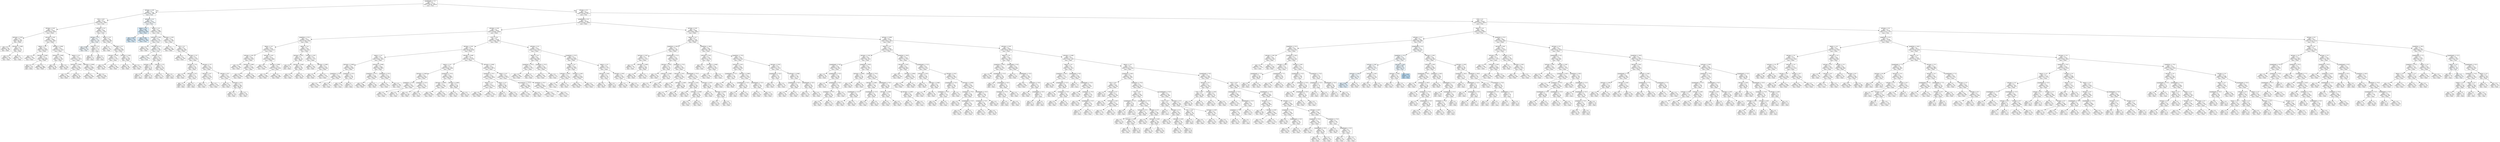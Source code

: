 digraph Tree {
node [shape=box, style="filled", color="black"] ;
0 [label="graphDepth <= 3.5\ngini = 0.5\nsamples = 57574\nvalue = [28756, 28818]\nclass = True", fillcolor="#ffffff"] ;
1 [label="sdComp <= 0.65\ngini = 0.5\nsamples = 7148\nvalue = [3547, 3601]\nclass = True", fillcolor="#fcfeff"] ;
0 -> 1 [labeldistance=2.5, labelangle=45, headlabel="True"] ;
2 [label="CCR <= 0.55\ngini = 0.5\nsamples = 4736\nvalue = [2367, 2369]\nclass = True", fillcolor="#ffffff"] ;
1 -> 2 ;
3 [label="sdComp <= 0.02\ngini = 0.5\nsamples = 4100\nvalue = [2050, 2050]\nclass = False", fillcolor="#ffffff"] ;
2 -> 3 ;
4 [label="sdComm <= 0.02\ngini = 0.5\nsamples = 138\nvalue = [69, 69]\nclass = False", fillcolor="#ffffff"] ;
3 -> 4 ;
5 [label="gini = 0.5\nsamples = 88\nvalue = [44, 44]\nclass = False", fillcolor="#ffffff"] ;
4 -> 5 ;
6 [label="sdComm <= 0.065\ngini = 0.5\nsamples = 50\nvalue = [25, 25]\nclass = False", fillcolor="#ffffff"] ;
4 -> 6 ;
7 [label="gini = 0.5\nsamples = 28\nvalue = [14, 14]\nclass = False", fillcolor="#ffffff"] ;
6 -> 7 ;
8 [label="gini = 0.5\nsamples = 22\nvalue = [11, 11]\nclass = False", fillcolor="#ffffff"] ;
6 -> 8 ;
9 [label="sdComm <= 0.02\ngini = 0.5\nsamples = 3962\nvalue = [1981, 1981]\nclass = False", fillcolor="#ffffff"] ;
3 -> 9 ;
10 [label="nbproc <= 4.5\ngini = 0.5\nsamples = 1640\nvalue = [820, 820]\nclass = False", fillcolor="#ffffff"] ;
9 -> 10 ;
11 [label="gini = 0.5\nsamples = 262\nvalue = [131, 131]\nclass = False", fillcolor="#ffffff"] ;
10 -> 11 ;
12 [label="sdComp <= 0.065\ngini = 0.5\nsamples = 1378\nvalue = [689, 689]\nclass = False", fillcolor="#ffffff"] ;
10 -> 12 ;
13 [label="gini = 0.5\nsamples = 18\nvalue = [9, 9]\nclass = False", fillcolor="#ffffff"] ;
12 -> 13 ;
14 [label="gini = 0.5\nsamples = 1360\nvalue = [680, 680]\nclass = False", fillcolor="#ffffff"] ;
12 -> 14 ;
15 [label="sdComp <= 0.065\ngini = 0.5\nsamples = 2322\nvalue = [1161, 1161]\nclass = False", fillcolor="#ffffff"] ;
9 -> 15 ;
16 [label="sdComm <= 0.065\ngini = 0.5\nsamples = 208\nvalue = [104, 104]\nclass = False", fillcolor="#ffffff"] ;
15 -> 16 ;
17 [label="gini = 0.5\nsamples = 88\nvalue = [44, 44]\nclass = False", fillcolor="#ffffff"] ;
16 -> 17 ;
18 [label="gini = 0.5\nsamples = 120\nvalue = [60, 60]\nclass = False", fillcolor="#ffffff"] ;
16 -> 18 ;
19 [label="nbproc <= 4.5\ngini = 0.5\nsamples = 2114\nvalue = [1057, 1057]\nclass = False", fillcolor="#ffffff"] ;
15 -> 19 ;
20 [label="sdComm <= 0.065\ngini = 0.5\nsamples = 468\nvalue = [234, 234]\nclass = False", fillcolor="#ffffff"] ;
19 -> 20 ;
21 [label="gini = 0.5\nsamples = 376\nvalue = [188, 188]\nclass = False", fillcolor="#ffffff"] ;
20 -> 21 ;
22 [label="gini = 0.5\nsamples = 92\nvalue = [46, 46]\nclass = False", fillcolor="#ffffff"] ;
20 -> 22 ;
23 [label="sdComm <= 0.065\ngini = 0.5\nsamples = 1646\nvalue = [823, 823]\nclass = False", fillcolor="#ffffff"] ;
19 -> 23 ;
24 [label="gini = 0.5\nsamples = 400\nvalue = [200, 200]\nclass = False", fillcolor="#ffffff"] ;
23 -> 24 ;
25 [label="gini = 0.5\nsamples = 1246\nvalue = [623, 623]\nclass = False", fillcolor="#ffffff"] ;
23 -> 25 ;
26 [label="sdComm <= 0.2\ngini = 0.5\nsamples = 636\nvalue = [317, 319]\nclass = True", fillcolor="#fefeff"] ;
2 -> 26 ;
27 [label="sdComp <= 0.2\ngini = 0.5\nsamples = 76\nvalue = [37, 39]\nclass = True", fillcolor="#f5fafe"] ;
26 -> 27 ;
28 [label="gini = 0.499\nsamples = 62\nvalue = [30, 32]\nclass = True", fillcolor="#f3f9fd"] ;
27 -> 28 ;
29 [label="nbproc <= 4.5\ngini = 0.5\nsamples = 14\nvalue = [7, 7]\nclass = False", fillcolor="#ffffff"] ;
27 -> 29 ;
30 [label="gini = 0.5\nsamples = 8\nvalue = [4, 4]\nclass = False", fillcolor="#ffffff"] ;
29 -> 30 ;
31 [label="gini = 0.5\nsamples = 6\nvalue = [3, 3]\nclass = False", fillcolor="#ffffff"] ;
29 -> 31 ;
32 [label="nbproc <= 4.5\ngini = 0.5\nsamples = 560\nvalue = [280, 280]\nclass = False", fillcolor="#ffffff"] ;
26 -> 32 ;
33 [label="gini = 0.5\nsamples = 24\nvalue = [12, 12]\nclass = False", fillcolor="#ffffff"] ;
32 -> 33 ;
34 [label="sdComp <= 0.2\ngini = 0.5\nsamples = 536\nvalue = [268, 268]\nclass = False", fillcolor="#ffffff"] ;
32 -> 34 ;
35 [label="sdComm <= 0.65\ngini = 0.5\nsamples = 344\nvalue = [172, 172]\nclass = False", fillcolor="#ffffff"] ;
34 -> 35 ;
36 [label="gini = 0.5\nsamples = 64\nvalue = [32, 32]\nclass = False", fillcolor="#ffffff"] ;
35 -> 36 ;
37 [label="gini = 0.5\nsamples = 280\nvalue = [140, 140]\nclass = False", fillcolor="#ffffff"] ;
35 -> 37 ;
38 [label="sdComm <= 0.65\ngini = 0.5\nsamples = 192\nvalue = [96, 96]\nclass = False", fillcolor="#ffffff"] ;
34 -> 38 ;
39 [label="gini = 0.5\nsamples = 88\nvalue = [44, 44]\nclass = False", fillcolor="#ffffff"] ;
38 -> 39 ;
40 [label="gini = 0.5\nsamples = 104\nvalue = [52, 52]\nclass = False", fillcolor="#ffffff"] ;
38 -> 40 ;
41 [label="sdComm <= 0.2\ngini = 0.5\nsamples = 2412\nvalue = [1180, 1232]\nclass = True", fillcolor="#f7fbfe"] ;
1 -> 41 ;
42 [label="nbproc <= 4.5\ngini = 0.495\nsamples = 464\nvalue = [208, 256]\nclass = True", fillcolor="#daedfa"] ;
41 -> 42 ;
43 [label="gini = 0.493\nsamples = 120\nvalue = [53, 67]\nclass = True", fillcolor="#d6ebfa"] ;
42 -> 43 ;
44 [label="gini = 0.495\nsamples = 344\nvalue = [155, 189]\nclass = True", fillcolor="#dbedfa"] ;
42 -> 44 ;
45 [label="nbproc <= 4.5\ngini = 0.5\nsamples = 1948\nvalue = [972, 976]\nclass = True", fillcolor="#feffff"] ;
41 -> 45 ;
46 [label="sdComm <= 0.65\ngini = 0.5\nsamples = 418\nvalue = [207, 211]\nclass = True", fillcolor="#fbfdff"] ;
45 -> 46 ;
47 [label="gini = 0.5\nsamples = 60\nvalue = [30, 30]\nclass = False", fillcolor="#ffffff"] ;
46 -> 47 ;
48 [label="sdComm <= 2.0\ngini = 0.5\nsamples = 358\nvalue = [177, 181]\nclass = True", fillcolor="#fbfdfe"] ;
46 -> 48 ;
49 [label="gini = 0.5\nsamples = 310\nvalue = [153, 157]\nclass = True", fillcolor="#fafdfe"] ;
48 -> 49 ;
50 [label="sdComm <= 6.5\ngini = 0.5\nsamples = 48\nvalue = [24, 24]\nclass = False", fillcolor="#ffffff"] ;
48 -> 50 ;
51 [label="sdComp <= 6.5\ngini = 0.5\nsamples = 12\nvalue = [6, 6]\nclass = False", fillcolor="#ffffff"] ;
50 -> 51 ;
52 [label="gini = 0.5\nsamples = 2\nvalue = [1, 1]\nclass = False", fillcolor="#ffffff"] ;
51 -> 52 ;
53 [label="gini = 0.5\nsamples = 10\nvalue = [5, 5]\nclass = False", fillcolor="#ffffff"] ;
51 -> 53 ;
54 [label="sdComp <= 2.0\ngini = 0.5\nsamples = 36\nvalue = [18, 18]\nclass = False", fillcolor="#ffffff"] ;
50 -> 54 ;
55 [label="gini = 0.5\nsamples = 24\nvalue = [12, 12]\nclass = False", fillcolor="#ffffff"] ;
54 -> 55 ;
56 [label="gini = 0.5\nsamples = 12\nvalue = [6, 6]\nclass = False", fillcolor="#ffffff"] ;
54 -> 56 ;
57 [label="sdComm <= 0.65\ngini = 0.5\nsamples = 1530\nvalue = [765, 765]\nclass = False", fillcolor="#ffffff"] ;
45 -> 57 ;
58 [label="gini = 0.5\nsamples = 738\nvalue = [369, 369]\nclass = False", fillcolor="#ffffff"] ;
57 -> 58 ;
59 [label="CCR <= 5.5\ngini = 0.5\nsamples = 792\nvalue = [396, 396]\nclass = False", fillcolor="#ffffff"] ;
57 -> 59 ;
60 [label="gini = 0.5\nsamples = 252\nvalue = [126, 126]\nclass = False", fillcolor="#ffffff"] ;
59 -> 60 ;
61 [label="sdComp <= 2.0\ngini = 0.5\nsamples = 540\nvalue = [270, 270]\nclass = False", fillcolor="#ffffff"] ;
59 -> 61 ;
62 [label="sdComm <= 2.0\ngini = 0.5\nsamples = 90\nvalue = [45, 45]\nclass = False", fillcolor="#ffffff"] ;
61 -> 62 ;
63 [label="gini = 0.5\nsamples = 62\nvalue = [31, 31]\nclass = False", fillcolor="#ffffff"] ;
62 -> 63 ;
64 [label="sdComm <= 6.5\ngini = 0.5\nsamples = 28\nvalue = [14, 14]\nclass = False", fillcolor="#ffffff"] ;
62 -> 64 ;
65 [label="gini = 0.5\nsamples = 16\nvalue = [8, 8]\nclass = False", fillcolor="#ffffff"] ;
64 -> 65 ;
66 [label="gini = 0.5\nsamples = 12\nvalue = [6, 6]\nclass = False", fillcolor="#ffffff"] ;
64 -> 66 ;
67 [label="sdComm <= 2.0\ngini = 0.5\nsamples = 450\nvalue = [225, 225]\nclass = False", fillcolor="#ffffff"] ;
61 -> 67 ;
68 [label="sdComp <= 6.5\ngini = 0.5\nsamples = 246\nvalue = [123, 123]\nclass = False", fillcolor="#ffffff"] ;
67 -> 68 ;
69 [label="gini = 0.5\nsamples = 26\nvalue = [13, 13]\nclass = False", fillcolor="#ffffff"] ;
68 -> 69 ;
70 [label="gini = 0.5\nsamples = 220\nvalue = [110, 110]\nclass = False", fillcolor="#ffffff"] ;
68 -> 70 ;
71 [label="sdComp <= 6.5\ngini = 0.5\nsamples = 204\nvalue = [102, 102]\nclass = False", fillcolor="#ffffff"] ;
67 -> 71 ;
72 [label="gini = 0.5\nsamples = 36\nvalue = [18, 18]\nclass = False", fillcolor="#ffffff"] ;
71 -> 72 ;
73 [label="sdComm <= 6.5\ngini = 0.5\nsamples = 168\nvalue = [84, 84]\nclass = False", fillcolor="#ffffff"] ;
71 -> 73 ;
74 [label="gini = 0.5\nsamples = 122\nvalue = [61, 61]\nclass = False", fillcolor="#ffffff"] ;
73 -> 74 ;
75 [label="gini = 0.5\nsamples = 46\nvalue = [23, 23]\nclass = False", fillcolor="#ffffff"] ;
73 -> 75 ;
76 [label="sdComp <= 0.2\ngini = 0.5\nsamples = 50426\nvalue = [25209, 25217]\nclass = True", fillcolor="#ffffff"] ;
0 -> 76 [labeldistance=2.5, labelangle=-45, headlabel="False"] ;
77 [label="graphDepth <= 6.5\ngini = 0.5\nsamples = 28788\nvalue = [14394, 14394]\nclass = False", fillcolor="#ffffff"] ;
76 -> 77 ;
78 [label="sdComm <= 0.02\ngini = 0.5\nsamples = 20920\nvalue = [10460, 10460]\nclass = False", fillcolor="#ffffff"] ;
77 -> 78 ;
79 [label="graphSize <= 22.5\ngini = 0.5\nsamples = 5532\nvalue = [2766, 2766]\nclass = False", fillcolor="#ffffff"] ;
78 -> 79 ;
80 [label="nbproc <= 4.5\ngini = 0.5\nsamples = 5026\nvalue = [2513, 2513]\nclass = False", fillcolor="#ffffff"] ;
79 -> 80 ;
81 [label="sdComp <= 0.02\ngini = 0.5\nsamples = 1650\nvalue = [825, 825]\nclass = False", fillcolor="#ffffff"] ;
80 -> 81 ;
82 [label="gini = 0.5\nsamples = 204\nvalue = [102, 102]\nclass = False", fillcolor="#ffffff"] ;
81 -> 82 ;
83 [label="sdComp <= 0.065\ngini = 0.5\nsamples = 1446\nvalue = [723, 723]\nclass = False", fillcolor="#ffffff"] ;
81 -> 83 ;
84 [label="gini = 0.5\nsamples = 638\nvalue = [319, 319]\nclass = False", fillcolor="#ffffff"] ;
83 -> 84 ;
85 [label="gini = 0.5\nsamples = 808\nvalue = [404, 404]\nclass = False", fillcolor="#ffffff"] ;
83 -> 85 ;
86 [label="sdComp <= 0.02\ngini = 0.5\nsamples = 3376\nvalue = [1688, 1688]\nclass = False", fillcolor="#ffffff"] ;
80 -> 86 ;
87 [label="gini = 0.5\nsamples = 304\nvalue = [152, 152]\nclass = False", fillcolor="#ffffff"] ;
86 -> 87 ;
88 [label="sdComp <= 0.065\ngini = 0.5\nsamples = 3072\nvalue = [1536, 1536]\nclass = False", fillcolor="#ffffff"] ;
86 -> 88 ;
89 [label="gini = 0.5\nsamples = 1304\nvalue = [652, 652]\nclass = False", fillcolor="#ffffff"] ;
88 -> 89 ;
90 [label="gini = 0.5\nsamples = 1768\nvalue = [884, 884]\nclass = False", fillcolor="#ffffff"] ;
88 -> 90 ;
91 [label="nbproc <= 4.5\ngini = 0.5\nsamples = 506\nvalue = [253, 253]\nclass = False", fillcolor="#ffffff"] ;
79 -> 91 ;
92 [label="sdComp <= 0.02\ngini = 0.5\nsamples = 72\nvalue = [36, 36]\nclass = False", fillcolor="#ffffff"] ;
91 -> 92 ;
93 [label="gini = 0.5\nsamples = 6\nvalue = [3, 3]\nclass = False", fillcolor="#ffffff"] ;
92 -> 93 ;
94 [label="sdComp <= 0.065\ngini = 0.5\nsamples = 66\nvalue = [33, 33]\nclass = False", fillcolor="#ffffff"] ;
92 -> 94 ;
95 [label="gini = 0.5\nsamples = 26\nvalue = [13, 13]\nclass = False", fillcolor="#ffffff"] ;
94 -> 95 ;
96 [label="gini = 0.5\nsamples = 40\nvalue = [20, 20]\nclass = False", fillcolor="#ffffff"] ;
94 -> 96 ;
97 [label="sdComp <= 0.02\ngini = 0.5\nsamples = 434\nvalue = [217, 217]\nclass = False", fillcolor="#ffffff"] ;
91 -> 97 ;
98 [label="gini = 0.5\nsamples = 106\nvalue = [53, 53]\nclass = False", fillcolor="#ffffff"] ;
97 -> 98 ;
99 [label="sdComp <= 0.065\ngini = 0.5\nsamples = 328\nvalue = [164, 164]\nclass = False", fillcolor="#ffffff"] ;
97 -> 99 ;
100 [label="gini = 0.5\nsamples = 84\nvalue = [42, 42]\nclass = False", fillcolor="#ffffff"] ;
99 -> 100 ;
101 [label="gini = 0.5\nsamples = 244\nvalue = [122, 122]\nclass = False", fillcolor="#ffffff"] ;
99 -> 101 ;
102 [label="CCR <= 0.55\ngini = 0.5\nsamples = 15388\nvalue = [7694, 7694]\nclass = False", fillcolor="#ffffff"] ;
78 -> 102 ;
103 [label="sdComp <= 0.02\ngini = 0.5\nsamples = 12478\nvalue = [6239, 6239]\nclass = False", fillcolor="#ffffff"] ;
102 -> 103 ;
104 [label="nbproc <= 4.5\ngini = 0.5\nsamples = 2162\nvalue = [1081, 1081]\nclass = False", fillcolor="#ffffff"] ;
103 -> 104 ;
105 [label="sdComm <= 0.065\ngini = 0.5\nsamples = 496\nvalue = [248, 248]\nclass = False", fillcolor="#ffffff"] ;
104 -> 105 ;
106 [label="graphSize <= 22.5\ngini = 0.5\nsamples = 338\nvalue = [169, 169]\nclass = False", fillcolor="#ffffff"] ;
105 -> 106 ;
107 [label="gini = 0.5\nsamples = 304\nvalue = [152, 152]\nclass = False", fillcolor="#ffffff"] ;
106 -> 107 ;
108 [label="gini = 0.5\nsamples = 34\nvalue = [17, 17]\nclass = False", fillcolor="#ffffff"] ;
106 -> 108 ;
109 [label="graphSize <= 22.5\ngini = 0.5\nsamples = 158\nvalue = [79, 79]\nclass = False", fillcolor="#ffffff"] ;
105 -> 109 ;
110 [label="gini = 0.5\nsamples = 154\nvalue = [77, 77]\nclass = False", fillcolor="#ffffff"] ;
109 -> 110 ;
111 [label="gini = 0.5\nsamples = 4\nvalue = [2, 2]\nclass = False", fillcolor="#ffffff"] ;
109 -> 111 ;
112 [label="sdComm <= 0.065\ngini = 0.5\nsamples = 1666\nvalue = [833, 833]\nclass = False", fillcolor="#ffffff"] ;
104 -> 112 ;
113 [label="graphSize <= 22.5\ngini = 0.5\nsamples = 1088\nvalue = [544, 544]\nclass = False", fillcolor="#ffffff"] ;
112 -> 113 ;
114 [label="gini = 0.5\nsamples = 988\nvalue = [494, 494]\nclass = False", fillcolor="#ffffff"] ;
113 -> 114 ;
115 [label="gini = 0.5\nsamples = 100\nvalue = [50, 50]\nclass = False", fillcolor="#ffffff"] ;
113 -> 115 ;
116 [label="graphSize <= 22.5\ngini = 0.5\nsamples = 578\nvalue = [289, 289]\nclass = False", fillcolor="#ffffff"] ;
112 -> 116 ;
117 [label="gini = 0.5\nsamples = 430\nvalue = [215, 215]\nclass = False", fillcolor="#ffffff"] ;
116 -> 117 ;
118 [label="gini = 0.5\nsamples = 148\nvalue = [74, 74]\nclass = False", fillcolor="#ffffff"] ;
116 -> 118 ;
119 [label="sdComp <= 0.065\ngini = 0.5\nsamples = 10316\nvalue = [5158, 5158]\nclass = False", fillcolor="#ffffff"] ;
103 -> 119 ;
120 [label="nbproc <= 4.5\ngini = 0.5\nsamples = 2172\nvalue = [1086, 1086]\nclass = False", fillcolor="#ffffff"] ;
119 -> 120 ;
121 [label="sdComm <= 0.065\ngini = 0.5\nsamples = 492\nvalue = [246, 246]\nclass = False", fillcolor="#ffffff"] ;
120 -> 121 ;
122 [label="graphSize <= 22.5\ngini = 0.5\nsamples = 290\nvalue = [145, 145]\nclass = False", fillcolor="#ffffff"] ;
121 -> 122 ;
123 [label="gini = 0.5\nsamples = 248\nvalue = [124, 124]\nclass = False", fillcolor="#ffffff"] ;
122 -> 123 ;
124 [label="gini = 0.5\nsamples = 42\nvalue = [21, 21]\nclass = False", fillcolor="#ffffff"] ;
122 -> 124 ;
125 [label="graphSize <= 22.5\ngini = 0.5\nsamples = 202\nvalue = [101, 101]\nclass = False", fillcolor="#ffffff"] ;
121 -> 125 ;
126 [label="gini = 0.5\nsamples = 172\nvalue = [86, 86]\nclass = False", fillcolor="#ffffff"] ;
125 -> 126 ;
127 [label="gini = 0.5\nsamples = 30\nvalue = [15, 15]\nclass = False", fillcolor="#ffffff"] ;
125 -> 127 ;
128 [label="graphSize <= 22.5\ngini = 0.5\nsamples = 1680\nvalue = [840, 840]\nclass = False", fillcolor="#ffffff"] ;
120 -> 128 ;
129 [label="sdComm <= 0.065\ngini = 0.5\nsamples = 1504\nvalue = [752, 752]\nclass = False", fillcolor="#ffffff"] ;
128 -> 129 ;
130 [label="gini = 0.5\nsamples = 660\nvalue = [330, 330]\nclass = False", fillcolor="#ffffff"] ;
129 -> 130 ;
131 [label="gini = 0.5\nsamples = 844\nvalue = [422, 422]\nclass = False", fillcolor="#ffffff"] ;
129 -> 131 ;
132 [label="sdComm <= 0.065\ngini = 0.5\nsamples = 176\nvalue = [88, 88]\nclass = False", fillcolor="#ffffff"] ;
128 -> 132 ;
133 [label="gini = 0.5\nsamples = 104\nvalue = [52, 52]\nclass = False", fillcolor="#ffffff"] ;
132 -> 133 ;
134 [label="gini = 0.5\nsamples = 72\nvalue = [36, 36]\nclass = False", fillcolor="#ffffff"] ;
132 -> 134 ;
135 [label="sdComm <= 0.065\ngini = 0.5\nsamples = 8144\nvalue = [4072, 4072]\nclass = False", fillcolor="#ffffff"] ;
119 -> 135 ;
136 [label="graphSize <= 22.5\ngini = 0.5\nsamples = 3700\nvalue = [1850, 1850]\nclass = False", fillcolor="#ffffff"] ;
135 -> 136 ;
137 [label="nbproc <= 4.5\ngini = 0.5\nsamples = 3510\nvalue = [1755, 1755]\nclass = False", fillcolor="#ffffff"] ;
136 -> 137 ;
138 [label="gini = 0.5\nsamples = 1368\nvalue = [684, 684]\nclass = False", fillcolor="#ffffff"] ;
137 -> 138 ;
139 [label="gini = 0.5\nsamples = 2142\nvalue = [1071, 1071]\nclass = False", fillcolor="#ffffff"] ;
137 -> 139 ;
140 [label="nbproc <= 4.5\ngini = 0.5\nsamples = 190\nvalue = [95, 95]\nclass = False", fillcolor="#ffffff"] ;
136 -> 140 ;
141 [label="gini = 0.5\nsamples = 8\nvalue = [4, 4]\nclass = False", fillcolor="#ffffff"] ;
140 -> 141 ;
142 [label="gini = 0.5\nsamples = 182\nvalue = [91, 91]\nclass = False", fillcolor="#ffffff"] ;
140 -> 142 ;
143 [label="nbproc <= 4.5\ngini = 0.5\nsamples = 4444\nvalue = [2222, 2222]\nclass = False", fillcolor="#ffffff"] ;
135 -> 143 ;
144 [label="graphSize <= 22.5\ngini = 0.5\nsamples = 1180\nvalue = [590, 590]\nclass = False", fillcolor="#ffffff"] ;
143 -> 144 ;
145 [label="gini = 0.5\nsamples = 1140\nvalue = [570, 570]\nclass = False", fillcolor="#ffffff"] ;
144 -> 145 ;
146 [label="gini = 0.5\nsamples = 40\nvalue = [20, 20]\nclass = False", fillcolor="#ffffff"] ;
144 -> 146 ;
147 [label="graphSize <= 22.5\ngini = 0.5\nsamples = 3264\nvalue = [1632, 1632]\nclass = False", fillcolor="#ffffff"] ;
143 -> 147 ;
148 [label="gini = 0.5\nsamples = 3034\nvalue = [1517, 1517]\nclass = False", fillcolor="#ffffff"] ;
147 -> 148 ;
149 [label="gini = 0.5\nsamples = 230\nvalue = [115, 115]\nclass = False", fillcolor="#ffffff"] ;
147 -> 149 ;
150 [label="sdComm <= 0.2\ngini = 0.5\nsamples = 2910\nvalue = [1455, 1455]\nclass = False", fillcolor="#ffffff"] ;
102 -> 150 ;
151 [label="nbproc <= 4.5\ngini = 0.5\nsamples = 992\nvalue = [496, 496]\nclass = False", fillcolor="#ffffff"] ;
150 -> 151 ;
152 [label="graphSize <= 22.5\ngini = 0.5\nsamples = 544\nvalue = [272, 272]\nclass = False", fillcolor="#ffffff"] ;
151 -> 152 ;
153 [label="gini = 0.5\nsamples = 500\nvalue = [250, 250]\nclass = False", fillcolor="#ffffff"] ;
152 -> 153 ;
154 [label="gini = 0.5\nsamples = 44\nvalue = [22, 22]\nclass = False", fillcolor="#ffffff"] ;
152 -> 154 ;
155 [label="graphSize <= 22.5\ngini = 0.5\nsamples = 448\nvalue = [224, 224]\nclass = False", fillcolor="#ffffff"] ;
151 -> 155 ;
156 [label="gini = 0.5\nsamples = 394\nvalue = [197, 197]\nclass = False", fillcolor="#ffffff"] ;
155 -> 156 ;
157 [label="gini = 0.5\nsamples = 54\nvalue = [27, 27]\nclass = False", fillcolor="#ffffff"] ;
155 -> 157 ;
158 [label="graphSize <= 22.5\ngini = 0.5\nsamples = 1918\nvalue = [959, 959]\nclass = False", fillcolor="#ffffff"] ;
150 -> 158 ;
159 [label="nbproc <= 4.5\ngini = 0.5\nsamples = 1564\nvalue = [782, 782]\nclass = False", fillcolor="#ffffff"] ;
158 -> 159 ;
160 [label="sdComm <= 0.65\ngini = 0.5\nsamples = 252\nvalue = [126, 126]\nclass = False", fillcolor="#ffffff"] ;
159 -> 160 ;
161 [label="gini = 0.5\nsamples = 142\nvalue = [71, 71]\nclass = False", fillcolor="#ffffff"] ;
160 -> 161 ;
162 [label="gini = 0.5\nsamples = 110\nvalue = [55, 55]\nclass = False", fillcolor="#ffffff"] ;
160 -> 162 ;
163 [label="sdComm <= 0.65\ngini = 0.5\nsamples = 1312\nvalue = [656, 656]\nclass = False", fillcolor="#ffffff"] ;
159 -> 163 ;
164 [label="gini = 0.5\nsamples = 684\nvalue = [342, 342]\nclass = False", fillcolor="#ffffff"] ;
163 -> 164 ;
165 [label="gini = 0.5\nsamples = 628\nvalue = [314, 314]\nclass = False", fillcolor="#ffffff"] ;
163 -> 165 ;
166 [label="nbproc <= 4.5\ngini = 0.5\nsamples = 354\nvalue = [177, 177]\nclass = False", fillcolor="#ffffff"] ;
158 -> 166 ;
167 [label="sdComm <= 0.65\ngini = 0.5\nsamples = 64\nvalue = [32, 32]\nclass = False", fillcolor="#ffffff"] ;
166 -> 167 ;
168 [label="gini = 0.5\nsamples = 52\nvalue = [26, 26]\nclass = False", fillcolor="#ffffff"] ;
167 -> 168 ;
169 [label="gini = 0.5\nsamples = 12\nvalue = [6, 6]\nclass = False", fillcolor="#ffffff"] ;
167 -> 169 ;
170 [label="sdComm <= 0.65\ngini = 0.5\nsamples = 290\nvalue = [145, 145]\nclass = False", fillcolor="#ffffff"] ;
166 -> 170 ;
171 [label="gini = 0.5\nsamples = 116\nvalue = [58, 58]\nclass = False", fillcolor="#ffffff"] ;
170 -> 171 ;
172 [label="gini = 0.5\nsamples = 174\nvalue = [87, 87]\nclass = False", fillcolor="#ffffff"] ;
170 -> 172 ;
173 [label="sdComp <= 0.02\ngini = 0.5\nsamples = 7868\nvalue = [3934, 3934]\nclass = False", fillcolor="#ffffff"] ;
77 -> 173 ;
174 [label="nbproc <= 4.5\ngini = 0.5\nsamples = 1764\nvalue = [882, 882]\nclass = False", fillcolor="#ffffff"] ;
173 -> 174 ;
175 [label="graphSize <= 40.0\ngini = 0.5\nsamples = 770\nvalue = [385, 385]\nclass = False", fillcolor="#ffffff"] ;
174 -> 175 ;
176 [label="sdComm <= 0.02\ngini = 0.5\nsamples = 244\nvalue = [122, 122]\nclass = False", fillcolor="#ffffff"] ;
175 -> 176 ;
177 [label="gini = 0.5\nsamples = 54\nvalue = [27, 27]\nclass = False", fillcolor="#ffffff"] ;
176 -> 177 ;
178 [label="sdComm <= 0.065\ngini = 0.5\nsamples = 190\nvalue = [95, 95]\nclass = False", fillcolor="#ffffff"] ;
176 -> 178 ;
179 [label="gini = 0.5\nsamples = 88\nvalue = [44, 44]\nclass = False", fillcolor="#ffffff"] ;
178 -> 179 ;
180 [label="gini = 0.5\nsamples = 102\nvalue = [51, 51]\nclass = False", fillcolor="#ffffff"] ;
178 -> 180 ;
181 [label="graphDepth <= 12.5\ngini = 0.5\nsamples = 526\nvalue = [263, 263]\nclass = False", fillcolor="#ffffff"] ;
175 -> 181 ;
182 [label="sdComm <= 0.02\ngini = 0.5\nsamples = 82\nvalue = [41, 41]\nclass = False", fillcolor="#ffffff"] ;
181 -> 182 ;
183 [label="gini = 0.5\nsamples = 40\nvalue = [20, 20]\nclass = False", fillcolor="#ffffff"] ;
182 -> 183 ;
184 [label="sdComm <= 0.065\ngini = 0.5\nsamples = 42\nvalue = [21, 21]\nclass = False", fillcolor="#ffffff"] ;
182 -> 184 ;
185 [label="gini = 0.5\nsamples = 22\nvalue = [11, 11]\nclass = False", fillcolor="#ffffff"] ;
184 -> 185 ;
186 [label="gini = 0.5\nsamples = 20\nvalue = [10, 10]\nclass = False", fillcolor="#ffffff"] ;
184 -> 186 ;
187 [label="graphSize <= 75.0\ngini = 0.5\nsamples = 444\nvalue = [222, 222]\nclass = False", fillcolor="#ffffff"] ;
181 -> 187 ;
188 [label="sdComm <= 0.02\ngini = 0.5\nsamples = 206\nvalue = [103, 103]\nclass = False", fillcolor="#ffffff"] ;
187 -> 188 ;
189 [label="gini = 0.5\nsamples = 74\nvalue = [37, 37]\nclass = False", fillcolor="#ffffff"] ;
188 -> 189 ;
190 [label="sdComm <= 0.065\ngini = 0.5\nsamples = 132\nvalue = [66, 66]\nclass = False", fillcolor="#ffffff"] ;
188 -> 190 ;
191 [label="gini = 0.5\nsamples = 36\nvalue = [18, 18]\nclass = False", fillcolor="#ffffff"] ;
190 -> 191 ;
192 [label="gini = 0.5\nsamples = 96\nvalue = [48, 48]\nclass = False", fillcolor="#ffffff"] ;
190 -> 192 ;
193 [label="graphDepth <= 25.5\ngini = 0.5\nsamples = 238\nvalue = [119, 119]\nclass = False", fillcolor="#ffffff"] ;
187 -> 193 ;
194 [label="sdComm <= 0.02\ngini = 0.5\nsamples = 126\nvalue = [63, 63]\nclass = False", fillcolor="#ffffff"] ;
193 -> 194 ;
195 [label="gini = 0.5\nsamples = 38\nvalue = [19, 19]\nclass = False", fillcolor="#ffffff"] ;
194 -> 195 ;
196 [label="sdComm <= 0.065\ngini = 0.5\nsamples = 88\nvalue = [44, 44]\nclass = False", fillcolor="#ffffff"] ;
194 -> 196 ;
197 [label="gini = 0.5\nsamples = 44\nvalue = [22, 22]\nclass = False", fillcolor="#ffffff"] ;
196 -> 197 ;
198 [label="gini = 0.5\nsamples = 44\nvalue = [22, 22]\nclass = False", fillcolor="#ffffff"] ;
196 -> 198 ;
199 [label="sdComm <= 0.02\ngini = 0.5\nsamples = 112\nvalue = [56, 56]\nclass = False", fillcolor="#ffffff"] ;
193 -> 199 ;
200 [label="gini = 0.5\nsamples = 46\nvalue = [23, 23]\nclass = False", fillcolor="#ffffff"] ;
199 -> 200 ;
201 [label="sdComm <= 0.065\ngini = 0.5\nsamples = 66\nvalue = [33, 33]\nclass = False", fillcolor="#ffffff"] ;
199 -> 201 ;
202 [label="gini = 0.5\nsamples = 40\nvalue = [20, 20]\nclass = False", fillcolor="#ffffff"] ;
201 -> 202 ;
203 [label="gini = 0.5\nsamples = 26\nvalue = [13, 13]\nclass = False", fillcolor="#ffffff"] ;
201 -> 203 ;
204 [label="graphSize <= 40.0\ngini = 0.5\nsamples = 994\nvalue = [497, 497]\nclass = False", fillcolor="#ffffff"] ;
174 -> 204 ;
205 [label="sdComm <= 0.02\ngini = 0.5\nsamples = 358\nvalue = [179, 179]\nclass = False", fillcolor="#ffffff"] ;
204 -> 205 ;
206 [label="gini = 0.5\nsamples = 74\nvalue = [37, 37]\nclass = False", fillcolor="#ffffff"] ;
205 -> 206 ;
207 [label="sdComm <= 0.065\ngini = 0.5\nsamples = 284\nvalue = [142, 142]\nclass = False", fillcolor="#ffffff"] ;
205 -> 207 ;
208 [label="gini = 0.5\nsamples = 230\nvalue = [115, 115]\nclass = False", fillcolor="#ffffff"] ;
207 -> 208 ;
209 [label="gini = 0.5\nsamples = 54\nvalue = [27, 27]\nclass = False", fillcolor="#ffffff"] ;
207 -> 209 ;
210 [label="graphSize <= 75.0\ngini = 0.5\nsamples = 636\nvalue = [318, 318]\nclass = False", fillcolor="#ffffff"] ;
204 -> 210 ;
211 [label="sdComm <= 0.02\ngini = 0.5\nsamples = 406\nvalue = [203, 203]\nclass = False", fillcolor="#ffffff"] ;
210 -> 211 ;
212 [label="graphDepth <= 12.5\ngini = 0.5\nsamples = 140\nvalue = [70, 70]\nclass = False", fillcolor="#ffffff"] ;
211 -> 212 ;
213 [label="gini = 0.5\nsamples = 44\nvalue = [22, 22]\nclass = False", fillcolor="#ffffff"] ;
212 -> 213 ;
214 [label="gini = 0.5\nsamples = 96\nvalue = [48, 48]\nclass = False", fillcolor="#ffffff"] ;
212 -> 214 ;
215 [label="sdComm <= 0.065\ngini = 0.5\nsamples = 266\nvalue = [133, 133]\nclass = False", fillcolor="#ffffff"] ;
211 -> 215 ;
216 [label="graphDepth <= 12.5\ngini = 0.5\nsamples = 110\nvalue = [55, 55]\nclass = False", fillcolor="#ffffff"] ;
215 -> 216 ;
217 [label="gini = 0.5\nsamples = 10\nvalue = [5, 5]\nclass = False", fillcolor="#ffffff"] ;
216 -> 217 ;
218 [label="gini = 0.5\nsamples = 100\nvalue = [50, 50]\nclass = False", fillcolor="#ffffff"] ;
216 -> 218 ;
219 [label="graphDepth <= 12.5\ngini = 0.5\nsamples = 156\nvalue = [78, 78]\nclass = False", fillcolor="#ffffff"] ;
215 -> 219 ;
220 [label="gini = 0.5\nsamples = 32\nvalue = [16, 16]\nclass = False", fillcolor="#ffffff"] ;
219 -> 220 ;
221 [label="gini = 0.5\nsamples = 124\nvalue = [62, 62]\nclass = False", fillcolor="#ffffff"] ;
219 -> 221 ;
222 [label="sdComm <= 0.02\ngini = 0.5\nsamples = 230\nvalue = [115, 115]\nclass = False", fillcolor="#ffffff"] ;
210 -> 222 ;
223 [label="graphDepth <= 25.5\ngini = 0.5\nsamples = 82\nvalue = [41, 41]\nclass = False", fillcolor="#ffffff"] ;
222 -> 223 ;
224 [label="gini = 0.5\nsamples = 40\nvalue = [20, 20]\nclass = False", fillcolor="#ffffff"] ;
223 -> 224 ;
225 [label="gini = 0.5\nsamples = 42\nvalue = [21, 21]\nclass = False", fillcolor="#ffffff"] ;
223 -> 225 ;
226 [label="sdComm <= 0.065\ngini = 0.5\nsamples = 148\nvalue = [74, 74]\nclass = False", fillcolor="#ffffff"] ;
222 -> 226 ;
227 [label="graphDepth <= 25.5\ngini = 0.5\nsamples = 88\nvalue = [44, 44]\nclass = False", fillcolor="#ffffff"] ;
226 -> 227 ;
228 [label="gini = 0.5\nsamples = 36\nvalue = [18, 18]\nclass = False", fillcolor="#ffffff"] ;
227 -> 228 ;
229 [label="gini = 0.5\nsamples = 52\nvalue = [26, 26]\nclass = False", fillcolor="#ffffff"] ;
227 -> 229 ;
230 [label="graphDepth <= 25.5\ngini = 0.5\nsamples = 60\nvalue = [30, 30]\nclass = False", fillcolor="#ffffff"] ;
226 -> 230 ;
231 [label="gini = 0.5\nsamples = 28\nvalue = [14, 14]\nclass = False", fillcolor="#ffffff"] ;
230 -> 231 ;
232 [label="gini = 0.5\nsamples = 32\nvalue = [16, 16]\nclass = False", fillcolor="#ffffff"] ;
230 -> 232 ;
233 [label="sdComp <= 0.065\ngini = 0.5\nsamples = 6104\nvalue = [3052, 3052]\nclass = False", fillcolor="#ffffff"] ;
173 -> 233 ;
234 [label="nbproc <= 4.5\ngini = 0.5\nsamples = 2048\nvalue = [1024, 1024]\nclass = False", fillcolor="#ffffff"] ;
233 -> 234 ;
235 [label="sdComm <= 0.02\ngini = 0.5\nsamples = 602\nvalue = [301, 301]\nclass = False", fillcolor="#ffffff"] ;
234 -> 235 ;
236 [label="graphDepth <= 9.0\ngini = 0.5\nsamples = 208\nvalue = [104, 104]\nclass = False", fillcolor="#ffffff"] ;
235 -> 236 ;
237 [label="gini = 0.5\nsamples = 40\nvalue = [20, 20]\nclass = False", fillcolor="#ffffff"] ;
236 -> 237 ;
238 [label="graphDepth <= 13.5\ngini = 0.5\nsamples = 168\nvalue = [84, 84]\nclass = False", fillcolor="#ffffff"] ;
236 -> 238 ;
239 [label="gini = 0.5\nsamples = 74\nvalue = [37, 37]\nclass = False", fillcolor="#ffffff"] ;
238 -> 239 ;
240 [label="graphDepth <= 25.5\ngini = 0.5\nsamples = 94\nvalue = [47, 47]\nclass = False", fillcolor="#ffffff"] ;
238 -> 240 ;
241 [label="graphSize <= 75.0\ngini = 0.5\nsamples = 68\nvalue = [34, 34]\nclass = False", fillcolor="#ffffff"] ;
240 -> 241 ;
242 [label="gini = 0.5\nsamples = 38\nvalue = [19, 19]\nclass = False", fillcolor="#ffffff"] ;
241 -> 242 ;
243 [label="gini = 0.5\nsamples = 30\nvalue = [15, 15]\nclass = False", fillcolor="#ffffff"] ;
241 -> 243 ;
244 [label="gini = 0.5\nsamples = 26\nvalue = [13, 13]\nclass = False", fillcolor="#ffffff"] ;
240 -> 244 ;
245 [label="graphSize <= 40.0\ngini = 0.5\nsamples = 394\nvalue = [197, 197]\nclass = False", fillcolor="#ffffff"] ;
235 -> 245 ;
246 [label="sdComm <= 0.065\ngini = 0.5\nsamples = 118\nvalue = [59, 59]\nclass = False", fillcolor="#ffffff"] ;
245 -> 246 ;
247 [label="gini = 0.5\nsamples = 52\nvalue = [26, 26]\nclass = False", fillcolor="#ffffff"] ;
246 -> 247 ;
248 [label="gini = 0.5\nsamples = 66\nvalue = [33, 33]\nclass = False", fillcolor="#ffffff"] ;
246 -> 248 ;
249 [label="graphSize <= 75.0\ngini = 0.5\nsamples = 276\nvalue = [138, 138]\nclass = False", fillcolor="#ffffff"] ;
245 -> 249 ;
250 [label="sdComm <= 0.065\ngini = 0.5\nsamples = 148\nvalue = [74, 74]\nclass = False", fillcolor="#ffffff"] ;
249 -> 250 ;
251 [label="graphDepth <= 12.5\ngini = 0.5\nsamples = 92\nvalue = [46, 46]\nclass = False", fillcolor="#ffffff"] ;
250 -> 251 ;
252 [label="gini = 0.5\nsamples = 40\nvalue = [20, 20]\nclass = False", fillcolor="#ffffff"] ;
251 -> 252 ;
253 [label="gini = 0.5\nsamples = 52\nvalue = [26, 26]\nclass = False", fillcolor="#ffffff"] ;
251 -> 253 ;
254 [label="graphDepth <= 12.5\ngini = 0.5\nsamples = 56\nvalue = [28, 28]\nclass = False", fillcolor="#ffffff"] ;
250 -> 254 ;
255 [label="gini = 0.5\nsamples = 24\nvalue = [12, 12]\nclass = False", fillcolor="#ffffff"] ;
254 -> 255 ;
256 [label="gini = 0.5\nsamples = 32\nvalue = [16, 16]\nclass = False", fillcolor="#ffffff"] ;
254 -> 256 ;
257 [label="graphDepth <= 25.5\ngini = 0.5\nsamples = 128\nvalue = [64, 64]\nclass = False", fillcolor="#ffffff"] ;
249 -> 257 ;
258 [label="sdComm <= 0.065\ngini = 0.5\nsamples = 70\nvalue = [35, 35]\nclass = False", fillcolor="#ffffff"] ;
257 -> 258 ;
259 [label="gini = 0.5\nsamples = 38\nvalue = [19, 19]\nclass = False", fillcolor="#ffffff"] ;
258 -> 259 ;
260 [label="gini = 0.5\nsamples = 32\nvalue = [16, 16]\nclass = False", fillcolor="#ffffff"] ;
258 -> 260 ;
261 [label="sdComm <= 0.065\ngini = 0.5\nsamples = 58\nvalue = [29, 29]\nclass = False", fillcolor="#ffffff"] ;
257 -> 261 ;
262 [label="gini = 0.5\nsamples = 24\nvalue = [12, 12]\nclass = False", fillcolor="#ffffff"] ;
261 -> 262 ;
263 [label="gini = 0.5\nsamples = 34\nvalue = [17, 17]\nclass = False", fillcolor="#ffffff"] ;
261 -> 263 ;
264 [label="graphSize <= 40.0\ngini = 0.5\nsamples = 1446\nvalue = [723, 723]\nclass = False", fillcolor="#ffffff"] ;
234 -> 264 ;
265 [label="sdComm <= 0.02\ngini = 0.5\nsamples = 816\nvalue = [408, 408]\nclass = False", fillcolor="#ffffff"] ;
264 -> 265 ;
266 [label="gini = 0.5\nsamples = 312\nvalue = [156, 156]\nclass = False", fillcolor="#ffffff"] ;
265 -> 266 ;
267 [label="sdComm <= 0.065\ngini = 0.5\nsamples = 504\nvalue = [252, 252]\nclass = False", fillcolor="#ffffff"] ;
265 -> 267 ;
268 [label="gini = 0.5\nsamples = 318\nvalue = [159, 159]\nclass = False", fillcolor="#ffffff"] ;
267 -> 268 ;
269 [label="gini = 0.5\nsamples = 186\nvalue = [93, 93]\nclass = False", fillcolor="#ffffff"] ;
267 -> 269 ;
270 [label="graphDepth <= 12.5\ngini = 0.5\nsamples = 630\nvalue = [315, 315]\nclass = False", fillcolor="#ffffff"] ;
264 -> 270 ;
271 [label="sdComm <= 0.02\ngini = 0.5\nsamples = 164\nvalue = [82, 82]\nclass = False", fillcolor="#ffffff"] ;
270 -> 271 ;
272 [label="gini = 0.5\nsamples = 78\nvalue = [39, 39]\nclass = False", fillcolor="#ffffff"] ;
271 -> 272 ;
273 [label="sdComm <= 0.065\ngini = 0.5\nsamples = 86\nvalue = [43, 43]\nclass = False", fillcolor="#ffffff"] ;
271 -> 273 ;
274 [label="gini = 0.5\nsamples = 48\nvalue = [24, 24]\nclass = False", fillcolor="#ffffff"] ;
273 -> 274 ;
275 [label="gini = 0.5\nsamples = 38\nvalue = [19, 19]\nclass = False", fillcolor="#ffffff"] ;
273 -> 275 ;
276 [label="sdComm <= 0.02\ngini = 0.5\nsamples = 466\nvalue = [233, 233]\nclass = False", fillcolor="#ffffff"] ;
270 -> 276 ;
277 [label="graphDepth <= 25.5\ngini = 0.5\nsamples = 158\nvalue = [79, 79]\nclass = False", fillcolor="#ffffff"] ;
276 -> 277 ;
278 [label="graphSize <= 75.0\ngini = 0.5\nsamples = 114\nvalue = [57, 57]\nclass = False", fillcolor="#ffffff"] ;
277 -> 278 ;
279 [label="gini = 0.5\nsamples = 60\nvalue = [30, 30]\nclass = False", fillcolor="#ffffff"] ;
278 -> 279 ;
280 [label="gini = 0.5\nsamples = 54\nvalue = [27, 27]\nclass = False", fillcolor="#ffffff"] ;
278 -> 280 ;
281 [label="gini = 0.5\nsamples = 44\nvalue = [22, 22]\nclass = False", fillcolor="#ffffff"] ;
277 -> 281 ;
282 [label="sdComm <= 0.065\ngini = 0.5\nsamples = 308\nvalue = [154, 154]\nclass = False", fillcolor="#ffffff"] ;
276 -> 282 ;
283 [label="graphSize <= 75.0\ngini = 0.5\nsamples = 168\nvalue = [84, 84]\nclass = False", fillcolor="#ffffff"] ;
282 -> 283 ;
284 [label="gini = 0.5\nsamples = 84\nvalue = [42, 42]\nclass = False", fillcolor="#ffffff"] ;
283 -> 284 ;
285 [label="graphDepth <= 25.5\ngini = 0.5\nsamples = 84\nvalue = [42, 42]\nclass = False", fillcolor="#ffffff"] ;
283 -> 285 ;
286 [label="gini = 0.5\nsamples = 46\nvalue = [23, 23]\nclass = False", fillcolor="#ffffff"] ;
285 -> 286 ;
287 [label="gini = 0.5\nsamples = 38\nvalue = [19, 19]\nclass = False", fillcolor="#ffffff"] ;
285 -> 287 ;
288 [label="graphDepth <= 25.5\ngini = 0.5\nsamples = 140\nvalue = [70, 70]\nclass = False", fillcolor="#ffffff"] ;
282 -> 288 ;
289 [label="graphSize <= 75.0\ngini = 0.5\nsamples = 68\nvalue = [34, 34]\nclass = False", fillcolor="#ffffff"] ;
288 -> 289 ;
290 [label="gini = 0.5\nsamples = 30\nvalue = [15, 15]\nclass = False", fillcolor="#ffffff"] ;
289 -> 290 ;
291 [label="gini = 0.5\nsamples = 38\nvalue = [19, 19]\nclass = False", fillcolor="#ffffff"] ;
289 -> 291 ;
292 [label="gini = 0.5\nsamples = 72\nvalue = [36, 36]\nclass = False", fillcolor="#ffffff"] ;
288 -> 292 ;
293 [label="sdComm <= 0.02\ngini = 0.5\nsamples = 4056\nvalue = [2028, 2028]\nclass = False", fillcolor="#ffffff"] ;
233 -> 293 ;
294 [label="nbproc <= 4.5\ngini = 0.5\nsamples = 1082\nvalue = [541, 541]\nclass = False", fillcolor="#ffffff"] ;
293 -> 294 ;
295 [label="graphSize <= 40.0\ngini = 0.5\nsamples = 264\nvalue = [132, 132]\nclass = False", fillcolor="#ffffff"] ;
294 -> 295 ;
296 [label="gini = 0.5\nsamples = 184\nvalue = [92, 92]\nclass = False", fillcolor="#ffffff"] ;
295 -> 296 ;
297 [label="graphDepth <= 12.5\ngini = 0.5\nsamples = 80\nvalue = [40, 40]\nclass = False", fillcolor="#ffffff"] ;
295 -> 297 ;
298 [label="gini = 0.5\nsamples = 10\nvalue = [5, 5]\nclass = False", fillcolor="#ffffff"] ;
297 -> 298 ;
299 [label="graphDepth <= 25.5\ngini = 0.5\nsamples = 70\nvalue = [35, 35]\nclass = False", fillcolor="#ffffff"] ;
297 -> 299 ;
300 [label="graphSize <= 75.0\ngini = 0.5\nsamples = 46\nvalue = [23, 23]\nclass = False", fillcolor="#ffffff"] ;
299 -> 300 ;
301 [label="gini = 0.5\nsamples = 18\nvalue = [9, 9]\nclass = False", fillcolor="#ffffff"] ;
300 -> 301 ;
302 [label="gini = 0.5\nsamples = 28\nvalue = [14, 14]\nclass = False", fillcolor="#ffffff"] ;
300 -> 302 ;
303 [label="gini = 0.5\nsamples = 24\nvalue = [12, 12]\nclass = False", fillcolor="#ffffff"] ;
299 -> 303 ;
304 [label="graphDepth <= 9.0\ngini = 0.5\nsamples = 818\nvalue = [409, 409]\nclass = False", fillcolor="#ffffff"] ;
294 -> 304 ;
305 [label="gini = 0.5\nsamples = 112\nvalue = [56, 56]\nclass = False", fillcolor="#ffffff"] ;
304 -> 305 ;
306 [label="graphDepth <= 13.5\ngini = 0.5\nsamples = 706\nvalue = [353, 353]\nclass = False", fillcolor="#ffffff"] ;
304 -> 306 ;
307 [label="gini = 0.5\nsamples = 636\nvalue = [318, 318]\nclass = False", fillcolor="#ffffff"] ;
306 -> 307 ;
308 [label="graphSize <= 75.0\ngini = 0.5\nsamples = 70\nvalue = [35, 35]\nclass = False", fillcolor="#ffffff"] ;
306 -> 308 ;
309 [label="gini = 0.5\nsamples = 56\nvalue = [28, 28]\nclass = False", fillcolor="#ffffff"] ;
308 -> 309 ;
310 [label="graphDepth <= 25.5\ngini = 0.5\nsamples = 14\nvalue = [7, 7]\nclass = False", fillcolor="#ffffff"] ;
308 -> 310 ;
311 [label="gini = 0.5\nsamples = 8\nvalue = [4, 4]\nclass = False", fillcolor="#ffffff"] ;
310 -> 311 ;
312 [label="gini = 0.5\nsamples = 6\nvalue = [3, 3]\nclass = False", fillcolor="#ffffff"] ;
310 -> 312 ;
313 [label="sdComm <= 0.065\ngini = 0.5\nsamples = 2974\nvalue = [1487, 1487]\nclass = False", fillcolor="#ffffff"] ;
293 -> 313 ;
314 [label="nbproc <= 4.5\ngini = 0.5\nsamples = 502\nvalue = [251, 251]\nclass = False", fillcolor="#ffffff"] ;
313 -> 314 ;
315 [label="graphSize <= 40.0\ngini = 0.5\nsamples = 222\nvalue = [111, 111]\nclass = False", fillcolor="#ffffff"] ;
314 -> 315 ;
316 [label="gini = 0.5\nsamples = 126\nvalue = [63, 63]\nclass = False", fillcolor="#ffffff"] ;
315 -> 316 ;
317 [label="graphDepth <= 12.5\ngini = 0.5\nsamples = 96\nvalue = [48, 48]\nclass = False", fillcolor="#ffffff"] ;
315 -> 317 ;
318 [label="gini = 0.5\nsamples = 40\nvalue = [20, 20]\nclass = False", fillcolor="#ffffff"] ;
317 -> 318 ;
319 [label="graphSize <= 75.0\ngini = 0.5\nsamples = 56\nvalue = [28, 28]\nclass = False", fillcolor="#ffffff"] ;
317 -> 319 ;
320 [label="gini = 0.5\nsamples = 20\nvalue = [10, 10]\nclass = False", fillcolor="#ffffff"] ;
319 -> 320 ;
321 [label="gini = 0.5\nsamples = 36\nvalue = [18, 18]\nclass = False", fillcolor="#ffffff"] ;
319 -> 321 ;
322 [label="graphDepth <= 9.0\ngini = 0.5\nsamples = 280\nvalue = [140, 140]\nclass = False", fillcolor="#ffffff"] ;
314 -> 322 ;
323 [label="gini = 0.5\nsamples = 14\nvalue = [7, 7]\nclass = False", fillcolor="#ffffff"] ;
322 -> 323 ;
324 [label="graphDepth <= 13.5\ngini = 0.5\nsamples = 266\nvalue = [133, 133]\nclass = False", fillcolor="#ffffff"] ;
322 -> 324 ;
325 [label="gini = 0.5\nsamples = 152\nvalue = [76, 76]\nclass = False", fillcolor="#ffffff"] ;
324 -> 325 ;
326 [label="graphSize <= 75.0\ngini = 0.5\nsamples = 114\nvalue = [57, 57]\nclass = False", fillcolor="#ffffff"] ;
324 -> 326 ;
327 [label="gini = 0.5\nsamples = 84\nvalue = [42, 42]\nclass = False", fillcolor="#ffffff"] ;
326 -> 327 ;
328 [label="graphDepth <= 25.5\ngini = 0.5\nsamples = 30\nvalue = [15, 15]\nclass = False", fillcolor="#ffffff"] ;
326 -> 328 ;
329 [label="gini = 0.5\nsamples = 4\nvalue = [2, 2]\nclass = False", fillcolor="#ffffff"] ;
328 -> 329 ;
330 [label="gini = 0.5\nsamples = 26\nvalue = [13, 13]\nclass = False", fillcolor="#ffffff"] ;
328 -> 330 ;
331 [label="nbproc <= 4.5\ngini = 0.5\nsamples = 2472\nvalue = [1236, 1236]\nclass = False", fillcolor="#ffffff"] ;
313 -> 331 ;
332 [label="graphSize <= 40.0\ngini = 0.5\nsamples = 764\nvalue = [382, 382]\nclass = False", fillcolor="#ffffff"] ;
331 -> 332 ;
333 [label="CCR <= 0.55\ngini = 0.5\nsamples = 288\nvalue = [144, 144]\nclass = False", fillcolor="#ffffff"] ;
332 -> 333 ;
334 [label="gini = 0.5\nsamples = 12\nvalue = [6, 6]\nclass = False", fillcolor="#ffffff"] ;
333 -> 334 ;
335 [label="sdComm <= 0.2\ngini = 0.5\nsamples = 276\nvalue = [138, 138]\nclass = False", fillcolor="#ffffff"] ;
333 -> 335 ;
336 [label="gini = 0.5\nsamples = 64\nvalue = [32, 32]\nclass = False", fillcolor="#ffffff"] ;
335 -> 336 ;
337 [label="sdComm <= 0.65\ngini = 0.5\nsamples = 212\nvalue = [106, 106]\nclass = False", fillcolor="#ffffff"] ;
335 -> 337 ;
338 [label="gini = 0.5\nsamples = 142\nvalue = [71, 71]\nclass = False", fillcolor="#ffffff"] ;
337 -> 338 ;
339 [label="gini = 0.5\nsamples = 70\nvalue = [35, 35]\nclass = False", fillcolor="#ffffff"] ;
337 -> 339 ;
340 [label="graphSize <= 75.0\ngini = 0.5\nsamples = 476\nvalue = [238, 238]\nclass = False", fillcolor="#ffffff"] ;
332 -> 340 ;
341 [label="CCR <= 0.55\ngini = 0.5\nsamples = 258\nvalue = [129, 129]\nclass = False", fillcolor="#ffffff"] ;
340 -> 341 ;
342 [label="graphDepth <= 12.5\ngini = 0.5\nsamples = 16\nvalue = [8, 8]\nclass = False", fillcolor="#ffffff"] ;
341 -> 342 ;
343 [label="gini = 0.5\nsamples = 10\nvalue = [5, 5]\nclass = False", fillcolor="#ffffff"] ;
342 -> 343 ;
344 [label="gini = 0.5\nsamples = 6\nvalue = [3, 3]\nclass = False", fillcolor="#ffffff"] ;
342 -> 344 ;
345 [label="graphDepth <= 12.5\ngini = 0.5\nsamples = 242\nvalue = [121, 121]\nclass = False", fillcolor="#ffffff"] ;
341 -> 345 ;
346 [label="sdComm <= 0.2\ngini = 0.5\nsamples = 78\nvalue = [39, 39]\nclass = False", fillcolor="#ffffff"] ;
345 -> 346 ;
347 [label="gini = 0.5\nsamples = 32\nvalue = [16, 16]\nclass = False", fillcolor="#ffffff"] ;
346 -> 347 ;
348 [label="sdComm <= 0.65\ngini = 0.5\nsamples = 46\nvalue = [23, 23]\nclass = False", fillcolor="#ffffff"] ;
346 -> 348 ;
349 [label="gini = 0.5\nsamples = 28\nvalue = [14, 14]\nclass = False", fillcolor="#ffffff"] ;
348 -> 349 ;
350 [label="gini = 0.5\nsamples = 18\nvalue = [9, 9]\nclass = False", fillcolor="#ffffff"] ;
348 -> 350 ;
351 [label="sdComm <= 0.2\ngini = 0.5\nsamples = 164\nvalue = [82, 82]\nclass = False", fillcolor="#ffffff"] ;
345 -> 351 ;
352 [label="gini = 0.5\nsamples = 36\nvalue = [18, 18]\nclass = False", fillcolor="#ffffff"] ;
351 -> 352 ;
353 [label="sdComm <= 0.65\ngini = 0.5\nsamples = 128\nvalue = [64, 64]\nclass = False", fillcolor="#ffffff"] ;
351 -> 353 ;
354 [label="gini = 0.5\nsamples = 70\nvalue = [35, 35]\nclass = False", fillcolor="#ffffff"] ;
353 -> 354 ;
355 [label="gini = 0.5\nsamples = 58\nvalue = [29, 29]\nclass = False", fillcolor="#ffffff"] ;
353 -> 355 ;
356 [label="graphDepth <= 25.5\ngini = 0.5\nsamples = 218\nvalue = [109, 109]\nclass = False", fillcolor="#ffffff"] ;
340 -> 356 ;
357 [label="CCR <= 0.55\ngini = 0.5\nsamples = 88\nvalue = [44, 44]\nclass = False", fillcolor="#ffffff"] ;
356 -> 357 ;
358 [label="gini = 0.5\nsamples = 2\nvalue = [1, 1]\nclass = False", fillcolor="#ffffff"] ;
357 -> 358 ;
359 [label="sdComm <= 0.2\ngini = 0.5\nsamples = 86\nvalue = [43, 43]\nclass = False", fillcolor="#ffffff"] ;
357 -> 359 ;
360 [label="gini = 0.5\nsamples = 38\nvalue = [19, 19]\nclass = False", fillcolor="#ffffff"] ;
359 -> 360 ;
361 [label="sdComm <= 0.65\ngini = 0.5\nsamples = 48\nvalue = [24, 24]\nclass = False", fillcolor="#ffffff"] ;
359 -> 361 ;
362 [label="gini = 0.5\nsamples = 30\nvalue = [15, 15]\nclass = False", fillcolor="#ffffff"] ;
361 -> 362 ;
363 [label="gini = 0.5\nsamples = 18\nvalue = [9, 9]\nclass = False", fillcolor="#ffffff"] ;
361 -> 363 ;
364 [label="sdComm <= 0.2\ngini = 0.5\nsamples = 130\nvalue = [65, 65]\nclass = False", fillcolor="#ffffff"] ;
356 -> 364 ;
365 [label="CCR <= 0.55\ngini = 0.5\nsamples = 36\nvalue = [18, 18]\nclass = False", fillcolor="#ffffff"] ;
364 -> 365 ;
366 [label="gini = 0.5\nsamples = 12\nvalue = [6, 6]\nclass = False", fillcolor="#ffffff"] ;
365 -> 366 ;
367 [label="gini = 0.5\nsamples = 24\nvalue = [12, 12]\nclass = False", fillcolor="#ffffff"] ;
365 -> 367 ;
368 [label="sdComm <= 0.65\ngini = 0.5\nsamples = 94\nvalue = [47, 47]\nclass = False", fillcolor="#ffffff"] ;
364 -> 368 ;
369 [label="gini = 0.5\nsamples = 36\nvalue = [18, 18]\nclass = False", fillcolor="#ffffff"] ;
368 -> 369 ;
370 [label="gini = 0.5\nsamples = 58\nvalue = [29, 29]\nclass = False", fillcolor="#ffffff"] ;
368 -> 370 ;
371 [label="graphDepth <= 9.0\ngini = 0.5\nsamples = 1708\nvalue = [854, 854]\nclass = False", fillcolor="#ffffff"] ;
331 -> 371 ;
372 [label="sdComm <= 0.2\ngini = 0.5\nsamples = 210\nvalue = [105, 105]\nclass = False", fillcolor="#ffffff"] ;
371 -> 372 ;
373 [label="CCR <= 0.55\ngini = 0.5\nsamples = 128\nvalue = [64, 64]\nclass = False", fillcolor="#ffffff"] ;
372 -> 373 ;
374 [label="gini = 0.5\nsamples = 78\nvalue = [39, 39]\nclass = False", fillcolor="#ffffff"] ;
373 -> 374 ;
375 [label="gini = 0.5\nsamples = 50\nvalue = [25, 25]\nclass = False", fillcolor="#ffffff"] ;
373 -> 375 ;
376 [label="sdComm <= 0.65\ngini = 0.5\nsamples = 82\nvalue = [41, 41]\nclass = False", fillcolor="#ffffff"] ;
372 -> 376 ;
377 [label="gini = 0.5\nsamples = 32\nvalue = [16, 16]\nclass = False", fillcolor="#ffffff"] ;
376 -> 377 ;
378 [label="gini = 0.5\nsamples = 50\nvalue = [25, 25]\nclass = False", fillcolor="#ffffff"] ;
376 -> 378 ;
379 [label="CCR <= 0.55\ngini = 0.5\nsamples = 1498\nvalue = [749, 749]\nclass = False", fillcolor="#ffffff"] ;
371 -> 379 ;
380 [label="graphDepth <= 13.5\ngini = 0.5\nsamples = 368\nvalue = [184, 184]\nclass = False", fillcolor="#ffffff"] ;
379 -> 380 ;
381 [label="gini = 0.5\nsamples = 314\nvalue = [157, 157]\nclass = False", fillcolor="#ffffff"] ;
380 -> 381 ;
382 [label="graphDepth <= 25.5\ngini = 0.5\nsamples = 54\nvalue = [27, 27]\nclass = False", fillcolor="#ffffff"] ;
380 -> 382 ;
383 [label="graphSize <= 75.0\ngini = 0.5\nsamples = 28\nvalue = [14, 14]\nclass = False", fillcolor="#ffffff"] ;
382 -> 383 ;
384 [label="gini = 0.5\nsamples = 26\nvalue = [13, 13]\nclass = False", fillcolor="#ffffff"] ;
383 -> 384 ;
385 [label="gini = 0.5\nsamples = 2\nvalue = [1, 1]\nclass = False", fillcolor="#ffffff"] ;
383 -> 385 ;
386 [label="gini = 0.5\nsamples = 26\nvalue = [13, 13]\nclass = False", fillcolor="#ffffff"] ;
382 -> 386 ;
387 [label="graphDepth <= 13.5\ngini = 0.5\nsamples = 1130\nvalue = [565, 565]\nclass = False", fillcolor="#ffffff"] ;
379 -> 387 ;
388 [label="sdComm <= 0.2\ngini = 0.5\nsamples = 566\nvalue = [283, 283]\nclass = False", fillcolor="#ffffff"] ;
387 -> 388 ;
389 [label="gini = 0.5\nsamples = 130\nvalue = [65, 65]\nclass = False", fillcolor="#ffffff"] ;
388 -> 389 ;
390 [label="sdComm <= 0.65\ngini = 0.5\nsamples = 436\nvalue = [218, 218]\nclass = False", fillcolor="#ffffff"] ;
388 -> 390 ;
391 [label="gini = 0.5\nsamples = 210\nvalue = [105, 105]\nclass = False", fillcolor="#ffffff"] ;
390 -> 391 ;
392 [label="gini = 0.5\nsamples = 226\nvalue = [113, 113]\nclass = False", fillcolor="#ffffff"] ;
390 -> 392 ;
393 [label="sdComm <= 0.2\ngini = 0.5\nsamples = 564\nvalue = [282, 282]\nclass = False", fillcolor="#ffffff"] ;
387 -> 393 ;
394 [label="graphSize <= 75.0\ngini = 0.5\nsamples = 208\nvalue = [104, 104]\nclass = False", fillcolor="#ffffff"] ;
393 -> 394 ;
395 [label="gini = 0.5\nsamples = 106\nvalue = [53, 53]\nclass = False", fillcolor="#ffffff"] ;
394 -> 395 ;
396 [label="graphDepth <= 25.5\ngini = 0.5\nsamples = 102\nvalue = [51, 51]\nclass = False", fillcolor="#ffffff"] ;
394 -> 396 ;
397 [label="gini = 0.5\nsamples = 58\nvalue = [29, 29]\nclass = False", fillcolor="#ffffff"] ;
396 -> 397 ;
398 [label="gini = 0.5\nsamples = 44\nvalue = [22, 22]\nclass = False", fillcolor="#ffffff"] ;
396 -> 398 ;
399 [label="sdComm <= 0.65\ngini = 0.5\nsamples = 356\nvalue = [178, 178]\nclass = False", fillcolor="#ffffff"] ;
393 -> 399 ;
400 [label="graphSize <= 75.0\ngini = 0.5\nsamples = 202\nvalue = [101, 101]\nclass = False", fillcolor="#ffffff"] ;
399 -> 400 ;
401 [label="gini = 0.5\nsamples = 114\nvalue = [57, 57]\nclass = False", fillcolor="#ffffff"] ;
400 -> 401 ;
402 [label="graphDepth <= 25.5\ngini = 0.5\nsamples = 88\nvalue = [44, 44]\nclass = False", fillcolor="#ffffff"] ;
400 -> 402 ;
403 [label="gini = 0.5\nsamples = 26\nvalue = [13, 13]\nclass = False", fillcolor="#ffffff"] ;
402 -> 403 ;
404 [label="gini = 0.5\nsamples = 62\nvalue = [31, 31]\nclass = False", fillcolor="#ffffff"] ;
402 -> 404 ;
405 [label="graphSize <= 75.0\ngini = 0.5\nsamples = 154\nvalue = [77, 77]\nclass = False", fillcolor="#ffffff"] ;
399 -> 405 ;
406 [label="gini = 0.5\nsamples = 112\nvalue = [56, 56]\nclass = False", fillcolor="#ffffff"] ;
405 -> 406 ;
407 [label="graphDepth <= 25.5\ngini = 0.5\nsamples = 42\nvalue = [21, 21]\nclass = False", fillcolor="#ffffff"] ;
405 -> 407 ;
408 [label="gini = 0.5\nsamples = 20\nvalue = [10, 10]\nclass = False", fillcolor="#ffffff"] ;
407 -> 408 ;
409 [label="gini = 0.5\nsamples = 22\nvalue = [11, 11]\nclass = False", fillcolor="#ffffff"] ;
407 -> 409 ;
410 [label="CCR <= 5.5\ngini = 0.5\nsamples = 21638\nvalue = [10815, 10823]\nclass = True", fillcolor="#ffffff"] ;
76 -> 410 ;
411 [label="nbproc <= 4.5\ngini = 0.5\nsamples = 6893\nvalue = [3443, 3450]\nclass = True", fillcolor="#ffffff"] ;
410 -> 411 ;
412 [label="sdComm <= 0.2\ngini = 0.5\nsamples = 1931\nvalue = [962, 969]\nclass = True", fillcolor="#fefeff"] ;
411 -> 412 ;
413 [label="graphSize <= 22.5\ngini = 0.5\nsamples = 956\nvalue = [478, 478]\nclass = False", fillcolor="#ffffff"] ;
412 -> 413 ;
414 [label="sdComp <= 0.65\ngini = 0.5\nsamples = 484\nvalue = [242, 242]\nclass = False", fillcolor="#ffffff"] ;
413 -> 414 ;
415 [label="gini = 0.5\nsamples = 354\nvalue = [177, 177]\nclass = False", fillcolor="#ffffff"] ;
414 -> 415 ;
416 [label="gini = 0.5\nsamples = 130\nvalue = [65, 65]\nclass = False", fillcolor="#ffffff"] ;
414 -> 416 ;
417 [label="graphSize <= 40.0\ngini = 0.5\nsamples = 472\nvalue = [236, 236]\nclass = False", fillcolor="#ffffff"] ;
413 -> 417 ;
418 [label="sdComp <= 0.65\ngini = 0.5\nsamples = 242\nvalue = [121, 121]\nclass = False", fillcolor="#ffffff"] ;
417 -> 418 ;
419 [label="graphDepth <= 7.5\ngini = 0.5\nsamples = 176\nvalue = [88, 88]\nclass = False", fillcolor="#ffffff"] ;
418 -> 419 ;
420 [label="gini = 0.5\nsamples = 18\nvalue = [9, 9]\nclass = False", fillcolor="#ffffff"] ;
419 -> 420 ;
421 [label="gini = 0.5\nsamples = 158\nvalue = [79, 79]\nclass = False", fillcolor="#ffffff"] ;
419 -> 421 ;
422 [label="graphDepth <= 7.5\ngini = 0.5\nsamples = 66\nvalue = [33, 33]\nclass = False", fillcolor="#ffffff"] ;
418 -> 422 ;
423 [label="gini = 0.5\nsamples = 30\nvalue = [15, 15]\nclass = False", fillcolor="#ffffff"] ;
422 -> 423 ;
424 [label="gini = 0.5\nsamples = 36\nvalue = [18, 18]\nclass = False", fillcolor="#ffffff"] ;
422 -> 424 ;
425 [label="sdComp <= 0.65\ngini = 0.5\nsamples = 230\nvalue = [115, 115]\nclass = False", fillcolor="#ffffff"] ;
417 -> 425 ;
426 [label="graphDepth <= 12.5\ngini = 0.5\nsamples = 148\nvalue = [74, 74]\nclass = False", fillcolor="#ffffff"] ;
425 -> 426 ;
427 [label="gini = 0.5\nsamples = 30\nvalue = [15, 15]\nclass = False", fillcolor="#ffffff"] ;
426 -> 427 ;
428 [label="graphSize <= 75.0\ngini = 0.5\nsamples = 118\nvalue = [59, 59]\nclass = False", fillcolor="#ffffff"] ;
426 -> 428 ;
429 [label="gini = 0.5\nsamples = 46\nvalue = [23, 23]\nclass = False", fillcolor="#ffffff"] ;
428 -> 429 ;
430 [label="graphDepth <= 25.5\ngini = 0.5\nsamples = 72\nvalue = [36, 36]\nclass = False", fillcolor="#ffffff"] ;
428 -> 430 ;
431 [label="gini = 0.5\nsamples = 48\nvalue = [24, 24]\nclass = False", fillcolor="#ffffff"] ;
430 -> 431 ;
432 [label="gini = 0.5\nsamples = 24\nvalue = [12, 12]\nclass = False", fillcolor="#ffffff"] ;
430 -> 432 ;
433 [label="graphSize <= 75.0\ngini = 0.5\nsamples = 82\nvalue = [41, 41]\nclass = False", fillcolor="#ffffff"] ;
425 -> 433 ;
434 [label="graphDepth <= 12.5\ngini = 0.5\nsamples = 14\nvalue = [7, 7]\nclass = False", fillcolor="#ffffff"] ;
433 -> 434 ;
435 [label="gini = 0.5\nsamples = 8\nvalue = [4, 4]\nclass = False", fillcolor="#ffffff"] ;
434 -> 435 ;
436 [label="gini = 0.5\nsamples = 6\nvalue = [3, 3]\nclass = False", fillcolor="#ffffff"] ;
434 -> 436 ;
437 [label="graphDepth <= 25.5\ngini = 0.5\nsamples = 68\nvalue = [34, 34]\nclass = False", fillcolor="#ffffff"] ;
433 -> 437 ;
438 [label="gini = 0.5\nsamples = 8\nvalue = [4, 4]\nclass = False", fillcolor="#ffffff"] ;
437 -> 438 ;
439 [label="gini = 0.5\nsamples = 60\nvalue = [30, 30]\nclass = False", fillcolor="#ffffff"] ;
437 -> 439 ;
440 [label="graphDepth <= 6.5\ngini = 0.5\nsamples = 975\nvalue = [484, 491]\nclass = True", fillcolor="#fcfeff"] ;
412 -> 440 ;
441 [label="graphSize <= 22.5\ngini = 0.5\nsamples = 479\nvalue = [236, 243]\nclass = True", fillcolor="#f9fcfe"] ;
440 -> 441 ;
442 [label="sdComp <= 0.65\ngini = 0.5\nsamples = 418\nvalue = [207, 211]\nclass = True", fillcolor="#fbfdff"] ;
441 -> 442 ;
443 [label="sdComm <= 0.65\ngini = 0.5\nsamples = 142\nvalue = [69, 73]\nclass = True", fillcolor="#f4fafe"] ;
442 -> 443 ;
444 [label="gini = 0.497\nsamples = 50\nvalue = [23, 27]\nclass = True", fillcolor="#e2f0fb"] ;
443 -> 444 ;
445 [label="gini = 0.5\nsamples = 92\nvalue = [46, 46]\nclass = False", fillcolor="#ffffff"] ;
443 -> 445 ;
446 [label="sdComm <= 0.65\ngini = 0.5\nsamples = 276\nvalue = [138, 138]\nclass = False", fillcolor="#ffffff"] ;
442 -> 446 ;
447 [label="gini = 0.5\nsamples = 156\nvalue = [78, 78]\nclass = False", fillcolor="#ffffff"] ;
446 -> 447 ;
448 [label="gini = 0.5\nsamples = 120\nvalue = [60, 60]\nclass = False", fillcolor="#ffffff"] ;
446 -> 448 ;
449 [label="sdComp <= 0.65\ngini = 0.499\nsamples = 61\nvalue = [29, 32]\nclass = True", fillcolor="#ecf6fd"] ;
441 -> 449 ;
450 [label="sdComm <= 0.65\ngini = 0.5\nsamples = 46\nvalue = [23, 23]\nclass = False", fillcolor="#ffffff"] ;
449 -> 450 ;
451 [label="gini = 0.5\nsamples = 20\nvalue = [10, 10]\nclass = False", fillcolor="#ffffff"] ;
450 -> 451 ;
452 [label="gini = 0.5\nsamples = 26\nvalue = [13, 13]\nclass = False", fillcolor="#ffffff"] ;
450 -> 452 ;
453 [label="gini = 0.48\nsamples = 15\nvalue = [6, 9]\nclass = True", fillcolor="#bddef6"] ;
449 -> 453 ;
454 [label="sdComp <= 0.65\ngini = 0.5\nsamples = 496\nvalue = [248, 248]\nclass = False", fillcolor="#ffffff"] ;
440 -> 454 ;
455 [label="sdComm <= 0.65\ngini = 0.5\nsamples = 380\nvalue = [190, 190]\nclass = False", fillcolor="#ffffff"] ;
454 -> 455 ;
456 [label="graphDepth <= 9.0\ngini = 0.5\nsamples = 216\nvalue = [108, 108]\nclass = False", fillcolor="#ffffff"] ;
455 -> 456 ;
457 [label="gini = 0.5\nsamples = 38\nvalue = [19, 19]\nclass = False", fillcolor="#ffffff"] ;
456 -> 457 ;
458 [label="graphSize <= 40.0\ngini = 0.5\nsamples = 178\nvalue = [89, 89]\nclass = False", fillcolor="#ffffff"] ;
456 -> 458 ;
459 [label="gini = 0.5\nsamples = 70\nvalue = [35, 35]\nclass = False", fillcolor="#ffffff"] ;
458 -> 459 ;
460 [label="graphSize <= 75.0\ngini = 0.5\nsamples = 108\nvalue = [54, 54]\nclass = False", fillcolor="#ffffff"] ;
458 -> 460 ;
461 [label="gini = 0.5\nsamples = 32\nvalue = [16, 16]\nclass = False", fillcolor="#ffffff"] ;
460 -> 461 ;
462 [label="graphDepth <= 25.5\ngini = 0.5\nsamples = 76\nvalue = [38, 38]\nclass = False", fillcolor="#ffffff"] ;
460 -> 462 ;
463 [label="gini = 0.5\nsamples = 40\nvalue = [20, 20]\nclass = False", fillcolor="#ffffff"] ;
462 -> 463 ;
464 [label="gini = 0.5\nsamples = 36\nvalue = [18, 18]\nclass = False", fillcolor="#ffffff"] ;
462 -> 464 ;
465 [label="graphSize <= 40.0\ngini = 0.5\nsamples = 164\nvalue = [82, 82]\nclass = False", fillcolor="#ffffff"] ;
455 -> 465 ;
466 [label="gini = 0.5\nsamples = 98\nvalue = [49, 49]\nclass = False", fillcolor="#ffffff"] ;
465 -> 466 ;
467 [label="graphDepth <= 12.5\ngini = 0.5\nsamples = 66\nvalue = [33, 33]\nclass = False", fillcolor="#ffffff"] ;
465 -> 467 ;
468 [label="gini = 0.5\nsamples = 18\nvalue = [9, 9]\nclass = False", fillcolor="#ffffff"] ;
467 -> 468 ;
469 [label="graphDepth <= 25.5\ngini = 0.5\nsamples = 48\nvalue = [24, 24]\nclass = False", fillcolor="#ffffff"] ;
467 -> 469 ;
470 [label="graphSize <= 75.0\ngini = 0.5\nsamples = 32\nvalue = [16, 16]\nclass = False", fillcolor="#ffffff"] ;
469 -> 470 ;
471 [label="gini = 0.5\nsamples = 20\nvalue = [10, 10]\nclass = False", fillcolor="#ffffff"] ;
470 -> 471 ;
472 [label="gini = 0.5\nsamples = 12\nvalue = [6, 6]\nclass = False", fillcolor="#ffffff"] ;
470 -> 472 ;
473 [label="gini = 0.5\nsamples = 16\nvalue = [8, 8]\nclass = False", fillcolor="#ffffff"] ;
469 -> 473 ;
474 [label="sdComm <= 0.65\ngini = 0.5\nsamples = 116\nvalue = [58, 58]\nclass = False", fillcolor="#ffffff"] ;
454 -> 474 ;
475 [label="graphSize <= 40.0\ngini = 0.5\nsamples = 22\nvalue = [11, 11]\nclass = False", fillcolor="#ffffff"] ;
474 -> 475 ;
476 [label="gini = 0.5\nsamples = 10\nvalue = [5, 5]\nclass = False", fillcolor="#ffffff"] ;
475 -> 476 ;
477 [label="graphDepth <= 12.5\ngini = 0.5\nsamples = 12\nvalue = [6, 6]\nclass = False", fillcolor="#ffffff"] ;
475 -> 477 ;
478 [label="gini = 0.5\nsamples = 4\nvalue = [2, 2]\nclass = False", fillcolor="#ffffff"] ;
477 -> 478 ;
479 [label="graphDepth <= 25.5\ngini = 0.5\nsamples = 8\nvalue = [4, 4]\nclass = False", fillcolor="#ffffff"] ;
477 -> 479 ;
480 [label="gini = 0.5\nsamples = 6\nvalue = [3, 3]\nclass = False", fillcolor="#ffffff"] ;
479 -> 480 ;
481 [label="gini = 0.5\nsamples = 2\nvalue = [1, 1]\nclass = False", fillcolor="#ffffff"] ;
479 -> 481 ;
482 [label="graphSize <= 40.0\ngini = 0.5\nsamples = 94\nvalue = [47, 47]\nclass = False", fillcolor="#ffffff"] ;
474 -> 482 ;
483 [label="gini = 0.5\nsamples = 54\nvalue = [27, 27]\nclass = False", fillcolor="#ffffff"] ;
482 -> 483 ;
484 [label="graphSize <= 75.0\ngini = 0.5\nsamples = 40\nvalue = [20, 20]\nclass = False", fillcolor="#ffffff"] ;
482 -> 484 ;
485 [label="graphDepth <= 12.5\ngini = 0.5\nsamples = 26\nvalue = [13, 13]\nclass = False", fillcolor="#ffffff"] ;
484 -> 485 ;
486 [label="gini = 0.5\nsamples = 12\nvalue = [6, 6]\nclass = False", fillcolor="#ffffff"] ;
485 -> 486 ;
487 [label="gini = 0.5\nsamples = 14\nvalue = [7, 7]\nclass = False", fillcolor="#ffffff"] ;
485 -> 487 ;
488 [label="graphDepth <= 25.5\ngini = 0.5\nsamples = 14\nvalue = [7, 7]\nclass = False", fillcolor="#ffffff"] ;
484 -> 488 ;
489 [label="gini = 0.5\nsamples = 2\nvalue = [1, 1]\nclass = False", fillcolor="#ffffff"] ;
488 -> 489 ;
490 [label="gini = 0.5\nsamples = 12\nvalue = [6, 6]\nclass = False", fillcolor="#ffffff"] ;
488 -> 490 ;
491 [label="graphSize <= 22.5\ngini = 0.5\nsamples = 4962\nvalue = [2481, 2481]\nclass = False", fillcolor="#ffffff"] ;
411 -> 491 ;
492 [label="sdComp <= 0.65\ngini = 0.5\nsamples = 2910\nvalue = [1455, 1455]\nclass = False", fillcolor="#ffffff"] ;
491 -> 492 ;
493 [label="sdComm <= 0.2\ngini = 0.5\nsamples = 2154\nvalue = [1077, 1077]\nclass = False", fillcolor="#ffffff"] ;
492 -> 493 ;
494 [label="gini = 0.5\nsamples = 350\nvalue = [175, 175]\nclass = False", fillcolor="#ffffff"] ;
493 -> 494 ;
495 [label="sdComm <= 0.65\ngini = 0.5\nsamples = 1804\nvalue = [902, 902]\nclass = False", fillcolor="#ffffff"] ;
493 -> 495 ;
496 [label="gini = 0.5\nsamples = 558\nvalue = [279, 279]\nclass = False", fillcolor="#ffffff"] ;
495 -> 496 ;
497 [label="gini = 0.5\nsamples = 1246\nvalue = [623, 623]\nclass = False", fillcolor="#ffffff"] ;
495 -> 497 ;
498 [label="sdComm <= 0.2\ngini = 0.5\nsamples = 756\nvalue = [378, 378]\nclass = False", fillcolor="#ffffff"] ;
492 -> 498 ;
499 [label="gini = 0.5\nsamples = 122\nvalue = [61, 61]\nclass = False", fillcolor="#ffffff"] ;
498 -> 499 ;
500 [label="sdComm <= 0.65\ngini = 0.5\nsamples = 634\nvalue = [317, 317]\nclass = False", fillcolor="#ffffff"] ;
498 -> 500 ;
501 [label="gini = 0.5\nsamples = 332\nvalue = [166, 166]\nclass = False", fillcolor="#ffffff"] ;
500 -> 501 ;
502 [label="gini = 0.5\nsamples = 302\nvalue = [151, 151]\nclass = False", fillcolor="#ffffff"] ;
500 -> 502 ;
503 [label="sdComm <= 0.2\ngini = 0.5\nsamples = 2052\nvalue = [1026, 1026]\nclass = False", fillcolor="#ffffff"] ;
491 -> 503 ;
504 [label="graphDepth <= 6.5\ngini = 0.5\nsamples = 1012\nvalue = [506, 506]\nclass = False", fillcolor="#ffffff"] ;
503 -> 504 ;
505 [label="sdComp <= 0.65\ngini = 0.5\nsamples = 266\nvalue = [133, 133]\nclass = False", fillcolor="#ffffff"] ;
504 -> 505 ;
506 [label="gini = 0.5\nsamples = 46\nvalue = [23, 23]\nclass = False", fillcolor="#ffffff"] ;
505 -> 506 ;
507 [label="gini = 0.5\nsamples = 220\nvalue = [110, 110]\nclass = False", fillcolor="#ffffff"] ;
505 -> 507 ;
508 [label="sdComp <= 0.65\ngini = 0.5\nsamples = 746\nvalue = [373, 373]\nclass = False", fillcolor="#ffffff"] ;
504 -> 508 ;
509 [label="graphSize <= 40.0\ngini = 0.5\nsamples = 584\nvalue = [292, 292]\nclass = False", fillcolor="#ffffff"] ;
508 -> 509 ;
510 [label="gini = 0.5\nsamples = 376\nvalue = [188, 188]\nclass = False", fillcolor="#ffffff"] ;
509 -> 510 ;
511 [label="graphSize <= 75.0\ngini = 0.5\nsamples = 208\nvalue = [104, 104]\nclass = False", fillcolor="#ffffff"] ;
509 -> 511 ;
512 [label="graphDepth <= 12.5\ngini = 0.5\nsamples = 136\nvalue = [68, 68]\nclass = False", fillcolor="#ffffff"] ;
511 -> 512 ;
513 [label="gini = 0.5\nsamples = 52\nvalue = [26, 26]\nclass = False", fillcolor="#ffffff"] ;
512 -> 513 ;
514 [label="gini = 0.5\nsamples = 84\nvalue = [42, 42]\nclass = False", fillcolor="#ffffff"] ;
512 -> 514 ;
515 [label="graphDepth <= 25.5\ngini = 0.5\nsamples = 72\nvalue = [36, 36]\nclass = False", fillcolor="#ffffff"] ;
511 -> 515 ;
516 [label="gini = 0.5\nsamples = 38\nvalue = [19, 19]\nclass = False", fillcolor="#ffffff"] ;
515 -> 516 ;
517 [label="gini = 0.5\nsamples = 34\nvalue = [17, 17]\nclass = False", fillcolor="#ffffff"] ;
515 -> 517 ;
518 [label="graphSize <= 40.0\ngini = 0.5\nsamples = 162\nvalue = [81, 81]\nclass = False", fillcolor="#ffffff"] ;
508 -> 518 ;
519 [label="gini = 0.5\nsamples = 86\nvalue = [43, 43]\nclass = False", fillcolor="#ffffff"] ;
518 -> 519 ;
520 [label="graphDepth <= 12.5\ngini = 0.5\nsamples = 76\nvalue = [38, 38]\nclass = False", fillcolor="#ffffff"] ;
518 -> 520 ;
521 [label="gini = 0.5\nsamples = 14\nvalue = [7, 7]\nclass = False", fillcolor="#ffffff"] ;
520 -> 521 ;
522 [label="graphDepth <= 25.5\ngini = 0.5\nsamples = 62\nvalue = [31, 31]\nclass = False", fillcolor="#ffffff"] ;
520 -> 522 ;
523 [label="graphSize <= 75.0\ngini = 0.5\nsamples = 52\nvalue = [26, 26]\nclass = False", fillcolor="#ffffff"] ;
522 -> 523 ;
524 [label="gini = 0.5\nsamples = 36\nvalue = [18, 18]\nclass = False", fillcolor="#ffffff"] ;
523 -> 524 ;
525 [label="gini = 0.5\nsamples = 16\nvalue = [8, 8]\nclass = False", fillcolor="#ffffff"] ;
523 -> 525 ;
526 [label="gini = 0.5\nsamples = 10\nvalue = [5, 5]\nclass = False", fillcolor="#ffffff"] ;
522 -> 526 ;
527 [label="graphSize <= 40.0\ngini = 0.5\nsamples = 1040\nvalue = [520, 520]\nclass = False", fillcolor="#ffffff"] ;
503 -> 527 ;
528 [label="sdComp <= 0.65\ngini = 0.5\nsamples = 632\nvalue = [316, 316]\nclass = False", fillcolor="#ffffff"] ;
527 -> 528 ;
529 [label="graphDepth <= 7.5\ngini = 0.5\nsamples = 388\nvalue = [194, 194]\nclass = False", fillcolor="#ffffff"] ;
528 -> 529 ;
530 [label="sdComm <= 0.65\ngini = 0.5\nsamples = 176\nvalue = [88, 88]\nclass = False", fillcolor="#ffffff"] ;
529 -> 530 ;
531 [label="gini = 0.5\nsamples = 68\nvalue = [34, 34]\nclass = False", fillcolor="#ffffff"] ;
530 -> 531 ;
532 [label="gini = 0.5\nsamples = 108\nvalue = [54, 54]\nclass = False", fillcolor="#ffffff"] ;
530 -> 532 ;
533 [label="sdComm <= 0.65\ngini = 0.5\nsamples = 212\nvalue = [106, 106]\nclass = False", fillcolor="#ffffff"] ;
529 -> 533 ;
534 [label="gini = 0.5\nsamples = 112\nvalue = [56, 56]\nclass = False", fillcolor="#ffffff"] ;
533 -> 534 ;
535 [label="gini = 0.5\nsamples = 100\nvalue = [50, 50]\nclass = False", fillcolor="#ffffff"] ;
533 -> 535 ;
536 [label="sdComm <= 0.65\ngini = 0.5\nsamples = 244\nvalue = [122, 122]\nclass = False", fillcolor="#ffffff"] ;
528 -> 536 ;
537 [label="graphDepth <= 7.5\ngini = 0.5\nsamples = 146\nvalue = [73, 73]\nclass = False", fillcolor="#ffffff"] ;
536 -> 537 ;
538 [label="gini = 0.5\nsamples = 98\nvalue = [49, 49]\nclass = False", fillcolor="#ffffff"] ;
537 -> 538 ;
539 [label="gini = 0.5\nsamples = 48\nvalue = [24, 24]\nclass = False", fillcolor="#ffffff"] ;
537 -> 539 ;
540 [label="graphDepth <= 7.5\ngini = 0.5\nsamples = 98\nvalue = [49, 49]\nclass = False", fillcolor="#ffffff"] ;
536 -> 540 ;
541 [label="gini = 0.5\nsamples = 34\nvalue = [17, 17]\nclass = False", fillcolor="#ffffff"] ;
540 -> 541 ;
542 [label="gini = 0.5\nsamples = 64\nvalue = [32, 32]\nclass = False", fillcolor="#ffffff"] ;
540 -> 542 ;
543 [label="sdComm <= 0.65\ngini = 0.5\nsamples = 408\nvalue = [204, 204]\nclass = False", fillcolor="#ffffff"] ;
527 -> 543 ;
544 [label="graphSize <= 75.0\ngini = 0.5\nsamples = 228\nvalue = [114, 114]\nclass = False", fillcolor="#ffffff"] ;
543 -> 544 ;
545 [label="graphDepth <= 12.5\ngini = 0.5\nsamples = 140\nvalue = [70, 70]\nclass = False", fillcolor="#ffffff"] ;
544 -> 545 ;
546 [label="sdComp <= 0.65\ngini = 0.5\nsamples = 74\nvalue = [37, 37]\nclass = False", fillcolor="#ffffff"] ;
545 -> 546 ;
547 [label="gini = 0.5\nsamples = 34\nvalue = [17, 17]\nclass = False", fillcolor="#ffffff"] ;
546 -> 547 ;
548 [label="gini = 0.5\nsamples = 40\nvalue = [20, 20]\nclass = False", fillcolor="#ffffff"] ;
546 -> 548 ;
549 [label="sdComp <= 0.65\ngini = 0.5\nsamples = 66\nvalue = [33, 33]\nclass = False", fillcolor="#ffffff"] ;
545 -> 549 ;
550 [label="gini = 0.5\nsamples = 50\nvalue = [25, 25]\nclass = False", fillcolor="#ffffff"] ;
549 -> 550 ;
551 [label="gini = 0.5\nsamples = 16\nvalue = [8, 8]\nclass = False", fillcolor="#ffffff"] ;
549 -> 551 ;
552 [label="graphDepth <= 25.5\ngini = 0.5\nsamples = 88\nvalue = [44, 44]\nclass = False", fillcolor="#ffffff"] ;
544 -> 552 ;
553 [label="sdComp <= 0.65\ngini = 0.5\nsamples = 36\nvalue = [18, 18]\nclass = False", fillcolor="#ffffff"] ;
552 -> 553 ;
554 [label="gini = 0.5\nsamples = 28\nvalue = [14, 14]\nclass = False", fillcolor="#ffffff"] ;
553 -> 554 ;
555 [label="gini = 0.5\nsamples = 8\nvalue = [4, 4]\nclass = False", fillcolor="#ffffff"] ;
553 -> 555 ;
556 [label="sdComp <= 0.65\ngini = 0.5\nsamples = 52\nvalue = [26, 26]\nclass = False", fillcolor="#ffffff"] ;
552 -> 556 ;
557 [label="gini = 0.5\nsamples = 40\nvalue = [20, 20]\nclass = False", fillcolor="#ffffff"] ;
556 -> 557 ;
558 [label="gini = 0.5\nsamples = 12\nvalue = [6, 6]\nclass = False", fillcolor="#ffffff"] ;
556 -> 558 ;
559 [label="graphDepth <= 12.5\ngini = 0.5\nsamples = 180\nvalue = [90, 90]\nclass = False", fillcolor="#ffffff"] ;
543 -> 559 ;
560 [label="sdComp <= 0.65\ngini = 0.5\nsamples = 98\nvalue = [49, 49]\nclass = False", fillcolor="#ffffff"] ;
559 -> 560 ;
561 [label="gini = 0.5\nsamples = 18\nvalue = [9, 9]\nclass = False", fillcolor="#ffffff"] ;
560 -> 561 ;
562 [label="gini = 0.5\nsamples = 80\nvalue = [40, 40]\nclass = False", fillcolor="#ffffff"] ;
560 -> 562 ;
563 [label="graphDepth <= 25.5\ngini = 0.5\nsamples = 82\nvalue = [41, 41]\nclass = False", fillcolor="#ffffff"] ;
559 -> 563 ;
564 [label="graphSize <= 75.0\ngini = 0.5\nsamples = 70\nvalue = [35, 35]\nclass = False", fillcolor="#ffffff"] ;
563 -> 564 ;
565 [label="sdComp <= 0.65\ngini = 0.5\nsamples = 62\nvalue = [31, 31]\nclass = False", fillcolor="#ffffff"] ;
564 -> 565 ;
566 [label="gini = 0.5\nsamples = 58\nvalue = [29, 29]\nclass = False", fillcolor="#ffffff"] ;
565 -> 566 ;
567 [label="gini = 0.5\nsamples = 4\nvalue = [2, 2]\nclass = False", fillcolor="#ffffff"] ;
565 -> 567 ;
568 [label="sdComp <= 0.65\ngini = 0.5\nsamples = 8\nvalue = [4, 4]\nclass = False", fillcolor="#ffffff"] ;
564 -> 568 ;
569 [label="gini = 0.5\nsamples = 4\nvalue = [2, 2]\nclass = False", fillcolor="#ffffff"] ;
568 -> 569 ;
570 [label="gini = 0.5\nsamples = 4\nvalue = [2, 2]\nclass = False", fillcolor="#ffffff"] ;
568 -> 570 ;
571 [label="sdComp <= 0.65\ngini = 0.5\nsamples = 12\nvalue = [6, 6]\nclass = False", fillcolor="#ffffff"] ;
563 -> 571 ;
572 [label="gini = 0.5\nsamples = 4\nvalue = [2, 2]\nclass = False", fillcolor="#ffffff"] ;
571 -> 572 ;
573 [label="gini = 0.5\nsamples = 8\nvalue = [4, 4]\nclass = False", fillcolor="#ffffff"] ;
571 -> 573 ;
574 [label="sdComm <= 6.5\ngini = 0.5\nsamples = 14745\nvalue = [7372, 7373]\nclass = True", fillcolor="#ffffff"] ;
410 -> 574 ;
575 [label="graphSize <= 22.5\ngini = 0.5\nsamples = 10288\nvalue = [5144, 5144]\nclass = False", fillcolor="#ffffff"] ;
574 -> 575 ;
576 [label="nbproc <= 4.5\ngini = 0.5\nsamples = 3416\nvalue = [1708, 1708]\nclass = False", fillcolor="#ffffff"] ;
575 -> 576 ;
577 [label="sdComp <= 2.0\ngini = 0.5\nsamples = 2518\nvalue = [1259, 1259]\nclass = False", fillcolor="#ffffff"] ;
576 -> 577 ;
578 [label="sdComm <= 2.0\ngini = 0.5\nsamples = 248\nvalue = [124, 124]\nclass = False", fillcolor="#ffffff"] ;
577 -> 578 ;
579 [label="gini = 0.5\nsamples = 128\nvalue = [64, 64]\nclass = False", fillcolor="#ffffff"] ;
578 -> 579 ;
580 [label="gini = 0.5\nsamples = 120\nvalue = [60, 60]\nclass = False", fillcolor="#ffffff"] ;
578 -> 580 ;
581 [label="sdComm <= 2.0\ngini = 0.5\nsamples = 2270\nvalue = [1135, 1135]\nclass = False", fillcolor="#ffffff"] ;
577 -> 581 ;
582 [label="sdComp <= 6.5\ngini = 0.5\nsamples = 1258\nvalue = [629, 629]\nclass = False", fillcolor="#ffffff"] ;
581 -> 582 ;
583 [label="gini = 0.5\nsamples = 178\nvalue = [89, 89]\nclass = False", fillcolor="#ffffff"] ;
582 -> 583 ;
584 [label="gini = 0.5\nsamples = 1080\nvalue = [540, 540]\nclass = False", fillcolor="#ffffff"] ;
582 -> 584 ;
585 [label="sdComp <= 6.5\ngini = 0.5\nsamples = 1012\nvalue = [506, 506]\nclass = False", fillcolor="#ffffff"] ;
581 -> 585 ;
586 [label="gini = 0.5\nsamples = 566\nvalue = [283, 283]\nclass = False", fillcolor="#ffffff"] ;
585 -> 586 ;
587 [label="gini = 0.5\nsamples = 446\nvalue = [223, 223]\nclass = False", fillcolor="#ffffff"] ;
585 -> 587 ;
588 [label="sdComm <= 2.0\ngini = 0.5\nsamples = 898\nvalue = [449, 449]\nclass = False", fillcolor="#ffffff"] ;
576 -> 588 ;
589 [label="sdComp <= 2.0\ngini = 0.5\nsamples = 306\nvalue = [153, 153]\nclass = False", fillcolor="#ffffff"] ;
588 -> 589 ;
590 [label="gini = 0.5\nsamples = 26\nvalue = [13, 13]\nclass = False", fillcolor="#ffffff"] ;
589 -> 590 ;
591 [label="sdComp <= 6.5\ngini = 0.5\nsamples = 280\nvalue = [140, 140]\nclass = False", fillcolor="#ffffff"] ;
589 -> 591 ;
592 [label="gini = 0.5\nsamples = 234\nvalue = [117, 117]\nclass = False", fillcolor="#ffffff"] ;
591 -> 592 ;
593 [label="gini = 0.5\nsamples = 46\nvalue = [23, 23]\nclass = False", fillcolor="#ffffff"] ;
591 -> 593 ;
594 [label="sdComp <= 2.0\ngini = 0.5\nsamples = 592\nvalue = [296, 296]\nclass = False", fillcolor="#ffffff"] ;
588 -> 594 ;
595 [label="gini = 0.5\nsamples = 32\nvalue = [16, 16]\nclass = False", fillcolor="#ffffff"] ;
594 -> 595 ;
596 [label="sdComp <= 6.5\ngini = 0.5\nsamples = 560\nvalue = [280, 280]\nclass = False", fillcolor="#ffffff"] ;
594 -> 596 ;
597 [label="gini = 0.5\nsamples = 400\nvalue = [200, 200]\nclass = False", fillcolor="#ffffff"] ;
596 -> 597 ;
598 [label="gini = 0.5\nsamples = 160\nvalue = [80, 80]\nclass = False", fillcolor="#ffffff"] ;
596 -> 598 ;
599 [label="graphSize <= 40.0\ngini = 0.5\nsamples = 6872\nvalue = [3436, 3436]\nclass = False", fillcolor="#ffffff"] ;
575 -> 599 ;
600 [label="nbproc <= 4.5\ngini = 0.5\nsamples = 2108\nvalue = [1054, 1054]\nclass = False", fillcolor="#ffffff"] ;
599 -> 600 ;
601 [label="graphDepth <= 7.5\ngini = 0.5\nsamples = 720\nvalue = [360, 360]\nclass = False", fillcolor="#ffffff"] ;
600 -> 601 ;
602 [label="sdComp <= 6.5\ngini = 0.5\nsamples = 20\nvalue = [10, 10]\nclass = False", fillcolor="#ffffff"] ;
601 -> 602 ;
603 [label="gini = 0.5\nsamples = 4\nvalue = [2, 2]\nclass = False", fillcolor="#ffffff"] ;
602 -> 603 ;
604 [label="gini = 0.5\nsamples = 16\nvalue = [8, 8]\nclass = False", fillcolor="#ffffff"] ;
602 -> 604 ;
605 [label="sdComm <= 2.0\ngini = 0.5\nsamples = 700\nvalue = [350, 350]\nclass = False", fillcolor="#ffffff"] ;
601 -> 605 ;
606 [label="sdComp <= 2.0\ngini = 0.5\nsamples = 274\nvalue = [137, 137]\nclass = False", fillcolor="#ffffff"] ;
605 -> 606 ;
607 [label="gini = 0.5\nsamples = 2\nvalue = [1, 1]\nclass = False", fillcolor="#ffffff"] ;
606 -> 607 ;
608 [label="sdComp <= 6.5\ngini = 0.5\nsamples = 272\nvalue = [136, 136]\nclass = False", fillcolor="#ffffff"] ;
606 -> 608 ;
609 [label="gini = 0.5\nsamples = 2\nvalue = [1, 1]\nclass = False", fillcolor="#ffffff"] ;
608 -> 609 ;
610 [label="gini = 0.5\nsamples = 270\nvalue = [135, 135]\nclass = False", fillcolor="#ffffff"] ;
608 -> 610 ;
611 [label="sdComp <= 6.5\ngini = 0.5\nsamples = 426\nvalue = [213, 213]\nclass = False", fillcolor="#ffffff"] ;
605 -> 611 ;
612 [label="gini = 0.5\nsamples = 422\nvalue = [211, 211]\nclass = False", fillcolor="#ffffff"] ;
611 -> 612 ;
613 [label="gini = 0.5\nsamples = 4\nvalue = [2, 2]\nclass = False", fillcolor="#ffffff"] ;
611 -> 613 ;
614 [label="sdComm <= 2.0\ngini = 0.5\nsamples = 1388\nvalue = [694, 694]\nclass = False", fillcolor="#ffffff"] ;
600 -> 614 ;
615 [label="sdComp <= 2.0\ngini = 0.5\nsamples = 444\nvalue = [222, 222]\nclass = False", fillcolor="#ffffff"] ;
614 -> 615 ;
616 [label="graphDepth <= 7.5\ngini = 0.5\nsamples = 332\nvalue = [166, 166]\nclass = False", fillcolor="#ffffff"] ;
615 -> 616 ;
617 [label="gini = 0.5\nsamples = 22\nvalue = [11, 11]\nclass = False", fillcolor="#ffffff"] ;
616 -> 617 ;
618 [label="gini = 0.5\nsamples = 310\nvalue = [155, 155]\nclass = False", fillcolor="#ffffff"] ;
616 -> 618 ;
619 [label="graphDepth <= 7.5\ngini = 0.5\nsamples = 112\nvalue = [56, 56]\nclass = False", fillcolor="#ffffff"] ;
615 -> 619 ;
620 [label="sdComp <= 6.5\ngini = 0.5\nsamples = 20\nvalue = [10, 10]\nclass = False", fillcolor="#ffffff"] ;
619 -> 620 ;
621 [label="gini = 0.5\nsamples = 12\nvalue = [6, 6]\nclass = False", fillcolor="#ffffff"] ;
620 -> 621 ;
622 [label="gini = 0.5\nsamples = 8\nvalue = [4, 4]\nclass = False", fillcolor="#ffffff"] ;
620 -> 622 ;
623 [label="gini = 0.5\nsamples = 92\nvalue = [46, 46]\nclass = False", fillcolor="#ffffff"] ;
619 -> 623 ;
624 [label="graphDepth <= 7.5\ngini = 0.5\nsamples = 944\nvalue = [472, 472]\nclass = False", fillcolor="#ffffff"] ;
614 -> 624 ;
625 [label="gini = 0.5\nsamples = 36\nvalue = [18, 18]\nclass = False", fillcolor="#ffffff"] ;
624 -> 625 ;
626 [label="sdComp <= 2.0\ngini = 0.5\nsamples = 908\nvalue = [454, 454]\nclass = False", fillcolor="#ffffff"] ;
624 -> 626 ;
627 [label="gini = 0.5\nsamples = 396\nvalue = [198, 198]\nclass = False", fillcolor="#ffffff"] ;
626 -> 627 ;
628 [label="sdComp <= 6.5\ngini = 0.5\nsamples = 512\nvalue = [256, 256]\nclass = False", fillcolor="#ffffff"] ;
626 -> 628 ;
629 [label="gini = 0.5\nsamples = 450\nvalue = [225, 225]\nclass = False", fillcolor="#ffffff"] ;
628 -> 629 ;
630 [label="gini = 0.5\nsamples = 62\nvalue = [31, 31]\nclass = False", fillcolor="#ffffff"] ;
628 -> 630 ;
631 [label="sdComm <= 2.0\ngini = 0.5\nsamples = 4764\nvalue = [2382, 2382]\nclass = False", fillcolor="#ffffff"] ;
599 -> 631 ;
632 [label="graphSize <= 75.0\ngini = 0.5\nsamples = 2440\nvalue = [1220, 1220]\nclass = False", fillcolor="#ffffff"] ;
631 -> 632 ;
633 [label="nbproc <= 4.5\ngini = 0.5\nsamples = 1144\nvalue = [572, 572]\nclass = False", fillcolor="#ffffff"] ;
632 -> 633 ;
634 [label="sdComp <= 2.0\ngini = 0.5\nsamples = 734\nvalue = [367, 367]\nclass = False", fillcolor="#ffffff"] ;
633 -> 634 ;
635 [label="graphDepth <= 12.5\ngini = 0.5\nsamples = 240\nvalue = [120, 120]\nclass = False", fillcolor="#ffffff"] ;
634 -> 635 ;
636 [label="gini = 0.5\nsamples = 12\nvalue = [6, 6]\nclass = False", fillcolor="#ffffff"] ;
635 -> 636 ;
637 [label="gini = 0.5\nsamples = 228\nvalue = [114, 114]\nclass = False", fillcolor="#ffffff"] ;
635 -> 637 ;
638 [label="graphDepth <= 12.5\ngini = 0.5\nsamples = 494\nvalue = [247, 247]\nclass = False", fillcolor="#ffffff"] ;
634 -> 638 ;
639 [label="sdComp <= 6.5\ngini = 0.5\nsamples = 6\nvalue = [3, 3]\nclass = False", fillcolor="#ffffff"] ;
638 -> 639 ;
640 [label="gini = 0.5\nsamples = 2\nvalue = [1, 1]\nclass = False", fillcolor="#ffffff"] ;
639 -> 640 ;
641 [label="gini = 0.5\nsamples = 4\nvalue = [2, 2]\nclass = False", fillcolor="#ffffff"] ;
639 -> 641 ;
642 [label="sdComp <= 6.5\ngini = 0.5\nsamples = 488\nvalue = [244, 244]\nclass = False", fillcolor="#ffffff"] ;
638 -> 642 ;
643 [label="gini = 0.5\nsamples = 336\nvalue = [168, 168]\nclass = False", fillcolor="#ffffff"] ;
642 -> 643 ;
644 [label="gini = 0.5\nsamples = 152\nvalue = [76, 76]\nclass = False", fillcolor="#ffffff"] ;
642 -> 644 ;
645 [label="graphDepth <= 12.5\ngini = 0.5\nsamples = 410\nvalue = [205, 205]\nclass = False", fillcolor="#ffffff"] ;
633 -> 645 ;
646 [label="sdComp <= 6.5\ngini = 0.5\nsamples = 22\nvalue = [11, 11]\nclass = False", fillcolor="#ffffff"] ;
645 -> 646 ;
647 [label="gini = 0.5\nsamples = 12\nvalue = [6, 6]\nclass = False", fillcolor="#ffffff"] ;
646 -> 647 ;
648 [label="gini = 0.5\nsamples = 10\nvalue = [5, 5]\nclass = False", fillcolor="#ffffff"] ;
646 -> 648 ;
649 [label="sdComp <= 2.0\ngini = 0.5\nsamples = 388\nvalue = [194, 194]\nclass = False", fillcolor="#ffffff"] ;
645 -> 649 ;
650 [label="gini = 0.5\nsamples = 50\nvalue = [25, 25]\nclass = False", fillcolor="#ffffff"] ;
649 -> 650 ;
651 [label="sdComp <= 6.5\ngini = 0.5\nsamples = 338\nvalue = [169, 169]\nclass = False", fillcolor="#ffffff"] ;
649 -> 651 ;
652 [label="gini = 0.5\nsamples = 110\nvalue = [55, 55]\nclass = False", fillcolor="#ffffff"] ;
651 -> 652 ;
653 [label="gini = 0.5\nsamples = 228\nvalue = [114, 114]\nclass = False", fillcolor="#ffffff"] ;
651 -> 653 ;
654 [label="sdComp <= 2.0\ngini = 0.5\nsamples = 1296\nvalue = [648, 648]\nclass = False", fillcolor="#ffffff"] ;
632 -> 654 ;
655 [label="nbproc <= 4.5\ngini = 0.5\nsamples = 242\nvalue = [121, 121]\nclass = False", fillcolor="#ffffff"] ;
654 -> 655 ;
656 [label="gini = 0.5\nsamples = 180\nvalue = [90, 90]\nclass = False", fillcolor="#ffffff"] ;
655 -> 656 ;
657 [label="gini = 0.5\nsamples = 62\nvalue = [31, 31]\nclass = False", fillcolor="#ffffff"] ;
655 -> 657 ;
658 [label="nbproc <= 4.5\ngini = 0.5\nsamples = 1054\nvalue = [527, 527]\nclass = False", fillcolor="#ffffff"] ;
654 -> 658 ;
659 [label="sdComp <= 6.5\ngini = 0.5\nsamples = 662\nvalue = [331, 331]\nclass = False", fillcolor="#ffffff"] ;
658 -> 659 ;
660 [label="graphDepth <= 25.5\ngini = 0.5\nsamples = 62\nvalue = [31, 31]\nclass = False", fillcolor="#ffffff"] ;
659 -> 660 ;
661 [label="gini = 0.5\nsamples = 4\nvalue = [2, 2]\nclass = False", fillcolor="#ffffff"] ;
660 -> 661 ;
662 [label="gini = 0.5\nsamples = 58\nvalue = [29, 29]\nclass = False", fillcolor="#ffffff"] ;
660 -> 662 ;
663 [label="graphDepth <= 25.5\ngini = 0.5\nsamples = 600\nvalue = [300, 300]\nclass = False", fillcolor="#ffffff"] ;
659 -> 663 ;
664 [label="gini = 0.5\nsamples = 28\nvalue = [14, 14]\nclass = False", fillcolor="#ffffff"] ;
663 -> 664 ;
665 [label="gini = 0.5\nsamples = 572\nvalue = [286, 286]\nclass = False", fillcolor="#ffffff"] ;
663 -> 665 ;
666 [label="graphDepth <= 25.5\ngini = 0.5\nsamples = 392\nvalue = [196, 196]\nclass = False", fillcolor="#ffffff"] ;
658 -> 666 ;
667 [label="sdComp <= 6.5\ngini = 0.5\nsamples = 34\nvalue = [17, 17]\nclass = False", fillcolor="#ffffff"] ;
666 -> 667 ;
668 [label="gini = 0.5\nsamples = 16\nvalue = [8, 8]\nclass = False", fillcolor="#ffffff"] ;
667 -> 668 ;
669 [label="gini = 0.5\nsamples = 18\nvalue = [9, 9]\nclass = False", fillcolor="#ffffff"] ;
667 -> 669 ;
670 [label="sdComp <= 6.5\ngini = 0.5\nsamples = 358\nvalue = [179, 179]\nclass = False", fillcolor="#ffffff"] ;
666 -> 670 ;
671 [label="gini = 0.5\nsamples = 340\nvalue = [170, 170]\nclass = False", fillcolor="#ffffff"] ;
670 -> 671 ;
672 [label="gini = 0.5\nsamples = 18\nvalue = [9, 9]\nclass = False", fillcolor="#ffffff"] ;
670 -> 672 ;
673 [label="graphSize <= 75.0\ngini = 0.5\nsamples = 2324\nvalue = [1162, 1162]\nclass = False", fillcolor="#ffffff"] ;
631 -> 673 ;
674 [label="sdComp <= 2.0\ngini = 0.5\nsamples = 1128\nvalue = [564, 564]\nclass = False", fillcolor="#ffffff"] ;
673 -> 674 ;
675 [label="graphDepth <= 12.5\ngini = 0.5\nsamples = 70\nvalue = [35, 35]\nclass = False", fillcolor="#ffffff"] ;
674 -> 675 ;
676 [label="gini = 0.5\nsamples = 36\nvalue = [18, 18]\nclass = False", fillcolor="#ffffff"] ;
675 -> 676 ;
677 [label="gini = 0.5\nsamples = 34\nvalue = [17, 17]\nclass = False", fillcolor="#ffffff"] ;
675 -> 677 ;
678 [label="graphDepth <= 12.5\ngini = 0.5\nsamples = 1058\nvalue = [529, 529]\nclass = False", fillcolor="#ffffff"] ;
674 -> 678 ;
679 [label="nbproc <= 4.5\ngini = 0.5\nsamples = 84\nvalue = [42, 42]\nclass = False", fillcolor="#ffffff"] ;
678 -> 679 ;
680 [label="sdComp <= 6.5\ngini = 0.5\nsamples = 48\nvalue = [24, 24]\nclass = False", fillcolor="#ffffff"] ;
679 -> 680 ;
681 [label="gini = 0.5\nsamples = 36\nvalue = [18, 18]\nclass = False", fillcolor="#ffffff"] ;
680 -> 681 ;
682 [label="gini = 0.5\nsamples = 12\nvalue = [6, 6]\nclass = False", fillcolor="#ffffff"] ;
680 -> 682 ;
683 [label="gini = 0.5\nsamples = 36\nvalue = [18, 18]\nclass = False", fillcolor="#ffffff"] ;
679 -> 683 ;
684 [label="nbproc <= 4.5\ngini = 0.5\nsamples = 974\nvalue = [487, 487]\nclass = False", fillcolor="#ffffff"] ;
678 -> 684 ;
685 [label="sdComp <= 6.5\ngini = 0.5\nsamples = 544\nvalue = [272, 272]\nclass = False", fillcolor="#ffffff"] ;
684 -> 685 ;
686 [label="gini = 0.5\nsamples = 224\nvalue = [112, 112]\nclass = False", fillcolor="#ffffff"] ;
685 -> 686 ;
687 [label="gini = 0.5\nsamples = 320\nvalue = [160, 160]\nclass = False", fillcolor="#ffffff"] ;
685 -> 687 ;
688 [label="sdComp <= 6.5\ngini = 0.5\nsamples = 430\nvalue = [215, 215]\nclass = False", fillcolor="#ffffff"] ;
684 -> 688 ;
689 [label="gini = 0.5\nsamples = 376\nvalue = [188, 188]\nclass = False", fillcolor="#ffffff"] ;
688 -> 689 ;
690 [label="gini = 0.5\nsamples = 54\nvalue = [27, 27]\nclass = False", fillcolor="#ffffff"] ;
688 -> 690 ;
691 [label="sdComp <= 2.0\ngini = 0.5\nsamples = 1196\nvalue = [598, 598]\nclass = False", fillcolor="#ffffff"] ;
673 -> 691 ;
692 [label="nbproc <= 4.5\ngini = 0.5\nsamples = 548\nvalue = [274, 274]\nclass = False", fillcolor="#ffffff"] ;
691 -> 692 ;
693 [label="graphDepth <= 25.5\ngini = 0.5\nsamples = 60\nvalue = [30, 30]\nclass = False", fillcolor="#ffffff"] ;
692 -> 693 ;
694 [label="gini = 0.5\nsamples = 48\nvalue = [24, 24]\nclass = False", fillcolor="#ffffff"] ;
693 -> 694 ;
695 [label="gini = 0.5\nsamples = 12\nvalue = [6, 6]\nclass = False", fillcolor="#ffffff"] ;
693 -> 695 ;
696 [label="gini = 0.5\nsamples = 488\nvalue = [244, 244]\nclass = False", fillcolor="#ffffff"] ;
692 -> 696 ;
697 [label="graphDepth <= 25.5\ngini = 0.5\nsamples = 648\nvalue = [324, 324]\nclass = False", fillcolor="#ffffff"] ;
691 -> 697 ;
698 [label="sdComp <= 6.5\ngini = 0.5\nsamples = 146\nvalue = [73, 73]\nclass = False", fillcolor="#ffffff"] ;
697 -> 698 ;
699 [label="nbproc <= 4.5\ngini = 0.5\nsamples = 58\nvalue = [29, 29]\nclass = False", fillcolor="#ffffff"] ;
698 -> 699 ;
700 [label="gini = 0.5\nsamples = 16\nvalue = [8, 8]\nclass = False", fillcolor="#ffffff"] ;
699 -> 700 ;
701 [label="gini = 0.5\nsamples = 42\nvalue = [21, 21]\nclass = False", fillcolor="#ffffff"] ;
699 -> 701 ;
702 [label="nbproc <= 4.5\ngini = 0.5\nsamples = 88\nvalue = [44, 44]\nclass = False", fillcolor="#ffffff"] ;
698 -> 702 ;
703 [label="gini = 0.5\nsamples = 16\nvalue = [8, 8]\nclass = False", fillcolor="#ffffff"] ;
702 -> 703 ;
704 [label="gini = 0.5\nsamples = 72\nvalue = [36, 36]\nclass = False", fillcolor="#ffffff"] ;
702 -> 704 ;
705 [label="nbproc <= 4.5\ngini = 0.5\nsamples = 502\nvalue = [251, 251]\nclass = False", fillcolor="#ffffff"] ;
697 -> 705 ;
706 [label="sdComp <= 6.5\ngini = 0.5\nsamples = 96\nvalue = [48, 48]\nclass = False", fillcolor="#ffffff"] ;
705 -> 706 ;
707 [label="gini = 0.5\nsamples = 12\nvalue = [6, 6]\nclass = False", fillcolor="#ffffff"] ;
706 -> 707 ;
708 [label="gini = 0.5\nsamples = 84\nvalue = [42, 42]\nclass = False", fillcolor="#ffffff"] ;
706 -> 708 ;
709 [label="sdComp <= 6.5\ngini = 0.5\nsamples = 406\nvalue = [203, 203]\nclass = False", fillcolor="#ffffff"] ;
705 -> 709 ;
710 [label="gini = 0.5\nsamples = 352\nvalue = [176, 176]\nclass = False", fillcolor="#ffffff"] ;
709 -> 710 ;
711 [label="gini = 0.5\nsamples = 54\nvalue = [27, 27]\nclass = False", fillcolor="#ffffff"] ;
709 -> 711 ;
712 [label="sdComp <= 6.5\ngini = 0.5\nsamples = 4457\nvalue = [2228, 2229]\nclass = True", fillcolor="#ffffff"] ;
574 -> 712 ;
713 [label="nbproc <= 4.5\ngini = 0.5\nsamples = 2718\nvalue = [1359, 1359]\nclass = False", fillcolor="#ffffff"] ;
712 -> 713 ;
714 [label="sdComp <= 2.0\ngini = 0.5\nsamples = 1128\nvalue = [564, 564]\nclass = False", fillcolor="#ffffff"] ;
713 -> 714 ;
715 [label="graphDepth <= 6.5\ngini = 0.5\nsamples = 558\nvalue = [279, 279]\nclass = False", fillcolor="#ffffff"] ;
714 -> 715 ;
716 [label="gini = 0.5\nsamples = 208\nvalue = [104, 104]\nclass = False", fillcolor="#ffffff"] ;
715 -> 716 ;
717 [label="graphSize <= 75.0\ngini = 0.5\nsamples = 350\nvalue = [175, 175]\nclass = False", fillcolor="#ffffff"] ;
715 -> 717 ;
718 [label="graphDepth <= 12.5\ngini = 0.5\nsamples = 348\nvalue = [174, 174]\nclass = False", fillcolor="#ffffff"] ;
717 -> 718 ;
719 [label="gini = 0.5\nsamples = 36\nvalue = [18, 18]\nclass = False", fillcolor="#ffffff"] ;
718 -> 719 ;
720 [label="gini = 0.5\nsamples = 312\nvalue = [156, 156]\nclass = False", fillcolor="#ffffff"] ;
718 -> 720 ;
721 [label="gini = 0.5\nsamples = 2\nvalue = [1, 1]\nclass = False", fillcolor="#ffffff"] ;
717 -> 721 ;
722 [label="graphSize <= 22.5\ngini = 0.5\nsamples = 570\nvalue = [285, 285]\nclass = False", fillcolor="#ffffff"] ;
714 -> 722 ;
723 [label="gini = 0.5\nsamples = 282\nvalue = [141, 141]\nclass = False", fillcolor="#ffffff"] ;
722 -> 723 ;
724 [label="graphDepth <= 7.5\ngini = 0.5\nsamples = 288\nvalue = [144, 144]\nclass = False", fillcolor="#ffffff"] ;
722 -> 724 ;
725 [label="gini = 0.5\nsamples = 24\nvalue = [12, 12]\nclass = False", fillcolor="#ffffff"] ;
724 -> 725 ;
726 [label="graphSize <= 40.0\ngini = 0.5\nsamples = 264\nvalue = [132, 132]\nclass = False", fillcolor="#ffffff"] ;
724 -> 726 ;
727 [label="gini = 0.5\nsamples = 58\nvalue = [29, 29]\nclass = False", fillcolor="#ffffff"] ;
726 -> 727 ;
728 [label="graphSize <= 75.0\ngini = 0.5\nsamples = 206\nvalue = [103, 103]\nclass = False", fillcolor="#ffffff"] ;
726 -> 728 ;
729 [label="gini = 0.5\nsamples = 72\nvalue = [36, 36]\nclass = False", fillcolor="#ffffff"] ;
728 -> 729 ;
730 [label="graphDepth <= 25.5\ngini = 0.5\nsamples = 134\nvalue = [67, 67]\nclass = False", fillcolor="#ffffff"] ;
728 -> 730 ;
731 [label="gini = 0.5\nsamples = 4\nvalue = [2, 2]\nclass = False", fillcolor="#ffffff"] ;
730 -> 731 ;
732 [label="gini = 0.5\nsamples = 130\nvalue = [65, 65]\nclass = False", fillcolor="#ffffff"] ;
730 -> 732 ;
733 [label="sdComp <= 2.0\ngini = 0.5\nsamples = 1590\nvalue = [795, 795]\nclass = False", fillcolor="#ffffff"] ;
713 -> 733 ;
734 [label="graphSize <= 22.5\ngini = 0.5\nsamples = 980\nvalue = [490, 490]\nclass = False", fillcolor="#ffffff"] ;
733 -> 734 ;
735 [label="gini = 0.5\nsamples = 288\nvalue = [144, 144]\nclass = False", fillcolor="#ffffff"] ;
734 -> 735 ;
736 [label="graphSize <= 40.0\ngini = 0.5\nsamples = 692\nvalue = [346, 346]\nclass = False", fillcolor="#ffffff"] ;
734 -> 736 ;
737 [label="gini = 0.5\nsamples = 172\nvalue = [86, 86]\nclass = False", fillcolor="#ffffff"] ;
736 -> 737 ;
738 [label="graphDepth <= 12.5\ngini = 0.5\nsamples = 520\nvalue = [260, 260]\nclass = False", fillcolor="#ffffff"] ;
736 -> 738 ;
739 [label="gini = 0.5\nsamples = 24\nvalue = [12, 12]\nclass = False", fillcolor="#ffffff"] ;
738 -> 739 ;
740 [label="graphSize <= 75.0\ngini = 0.5\nsamples = 496\nvalue = [248, 248]\nclass = False", fillcolor="#ffffff"] ;
738 -> 740 ;
741 [label="gini = 0.5\nsamples = 78\nvalue = [39, 39]\nclass = False", fillcolor="#ffffff"] ;
740 -> 741 ;
742 [label="gini = 0.5\nsamples = 418\nvalue = [209, 209]\nclass = False", fillcolor="#ffffff"] ;
740 -> 742 ;
743 [label="graphDepth <= 6.5\ngini = 0.5\nsamples = 610\nvalue = [305, 305]\nclass = False", fillcolor="#ffffff"] ;
733 -> 743 ;
744 [label="graphSize <= 22.5\ngini = 0.5\nsamples = 108\nvalue = [54, 54]\nclass = False", fillcolor="#ffffff"] ;
743 -> 744 ;
745 [label="gini = 0.5\nsamples = 96\nvalue = [48, 48]\nclass = False", fillcolor="#ffffff"] ;
744 -> 745 ;
746 [label="gini = 0.5\nsamples = 12\nvalue = [6, 6]\nclass = False", fillcolor="#ffffff"] ;
744 -> 746 ;
747 [label="graphSize <= 40.0\ngini = 0.5\nsamples = 502\nvalue = [251, 251]\nclass = False", fillcolor="#ffffff"] ;
743 -> 747 ;
748 [label="gini = 0.5\nsamples = 132\nvalue = [66, 66]\nclass = False", fillcolor="#ffffff"] ;
747 -> 748 ;
749 [label="graphSize <= 75.0\ngini = 0.5\nsamples = 370\nvalue = [185, 185]\nclass = False", fillcolor="#ffffff"] ;
747 -> 749 ;
750 [label="graphDepth <= 12.5\ngini = 0.5\nsamples = 154\nvalue = [77, 77]\nclass = False", fillcolor="#ffffff"] ;
749 -> 750 ;
751 [label="gini = 0.5\nsamples = 24\nvalue = [12, 12]\nclass = False", fillcolor="#ffffff"] ;
750 -> 751 ;
752 [label="gini = 0.5\nsamples = 130\nvalue = [65, 65]\nclass = False", fillcolor="#ffffff"] ;
750 -> 752 ;
753 [label="graphDepth <= 25.5\ngini = 0.5\nsamples = 216\nvalue = [108, 108]\nclass = False", fillcolor="#ffffff"] ;
749 -> 753 ;
754 [label="gini = 0.5\nsamples = 12\nvalue = [6, 6]\nclass = False", fillcolor="#ffffff"] ;
753 -> 754 ;
755 [label="gini = 0.5\nsamples = 204\nvalue = [102, 102]\nclass = False", fillcolor="#ffffff"] ;
753 -> 755 ;
756 [label="graphSize <= 40.0\ngini = 0.5\nsamples = 1739\nvalue = [869, 870]\nclass = True", fillcolor="#ffffff"] ;
712 -> 756 ;
757 [label="graphDepth <= 7.5\ngini = 0.5\nsamples = 1254\nvalue = [627, 627]\nclass = False", fillcolor="#ffffff"] ;
756 -> 757 ;
758 [label="graphSize <= 22.5\ngini = 0.5\nsamples = 748\nvalue = [374, 374]\nclass = False", fillcolor="#ffffff"] ;
757 -> 758 ;
759 [label="nbproc <= 4.5\ngini = 0.5\nsamples = 630\nvalue = [315, 315]\nclass = False", fillcolor="#ffffff"] ;
758 -> 759 ;
760 [label="gini = 0.5\nsamples = 386\nvalue = [193, 193]\nclass = False", fillcolor="#ffffff"] ;
759 -> 760 ;
761 [label="gini = 0.5\nsamples = 244\nvalue = [122, 122]\nclass = False", fillcolor="#ffffff"] ;
759 -> 761 ;
762 [label="nbproc <= 4.5\ngini = 0.5\nsamples = 118\nvalue = [59, 59]\nclass = False", fillcolor="#ffffff"] ;
758 -> 762 ;
763 [label="gini = 0.5\nsamples = 90\nvalue = [45, 45]\nclass = False", fillcolor="#ffffff"] ;
762 -> 763 ;
764 [label="gini = 0.5\nsamples = 28\nvalue = [14, 14]\nclass = False", fillcolor="#ffffff"] ;
762 -> 764 ;
765 [label="nbproc <= 4.5\ngini = 0.5\nsamples = 506\nvalue = [253, 253]\nclass = False", fillcolor="#ffffff"] ;
757 -> 765 ;
766 [label="gini = 0.5\nsamples = 240\nvalue = [120, 120]\nclass = False", fillcolor="#ffffff"] ;
765 -> 766 ;
767 [label="gini = 0.5\nsamples = 266\nvalue = [133, 133]\nclass = False", fillcolor="#ffffff"] ;
765 -> 767 ;
768 [label="graphDepth <= 12.5\ngini = 0.5\nsamples = 485\nvalue = [242, 243]\nclass = True", fillcolor="#feffff"] ;
756 -> 768 ;
769 [label="nbproc <= 4.5\ngini = 0.5\nsamples = 75\nvalue = [37, 38]\nclass = True", fillcolor="#fafcfe"] ;
768 -> 769 ;
770 [label="gini = 0.5\nsamples = 14\nvalue = [7, 7]\nclass = False", fillcolor="#ffffff"] ;
769 -> 770 ;
771 [label="gini = 0.5\nsamples = 61\nvalue = [30, 31]\nclass = True", fillcolor="#f9fcfe"] ;
769 -> 771 ;
772 [label="graphDepth <= 25.5\ngini = 0.5\nsamples = 410\nvalue = [205, 205]\nclass = False", fillcolor="#ffffff"] ;
768 -> 772 ;
773 [label="graphSize <= 75.0\ngini = 0.5\nsamples = 290\nvalue = [145, 145]\nclass = False", fillcolor="#ffffff"] ;
772 -> 773 ;
774 [label="nbproc <= 4.5\ngini = 0.5\nsamples = 130\nvalue = [65, 65]\nclass = False", fillcolor="#ffffff"] ;
773 -> 774 ;
775 [label="gini = 0.5\nsamples = 120\nvalue = [60, 60]\nclass = False", fillcolor="#ffffff"] ;
774 -> 775 ;
776 [label="gini = 0.5\nsamples = 10\nvalue = [5, 5]\nclass = False", fillcolor="#ffffff"] ;
774 -> 776 ;
777 [label="nbproc <= 4.5\ngini = 0.5\nsamples = 160\nvalue = [80, 80]\nclass = False", fillcolor="#ffffff"] ;
773 -> 777 ;
778 [label="gini = 0.5\nsamples = 2\nvalue = [1, 1]\nclass = False", fillcolor="#ffffff"] ;
777 -> 778 ;
779 [label="gini = 0.5\nsamples = 158\nvalue = [79, 79]\nclass = False", fillcolor="#ffffff"] ;
777 -> 779 ;
780 [label="nbproc <= 4.5\ngini = 0.5\nsamples = 120\nvalue = [60, 60]\nclass = False", fillcolor="#ffffff"] ;
772 -> 780 ;
781 [label="gini = 0.5\nsamples = 26\nvalue = [13, 13]\nclass = False", fillcolor="#ffffff"] ;
780 -> 781 ;
782 [label="gini = 0.5\nsamples = 94\nvalue = [47, 47]\nclass = False", fillcolor="#ffffff"] ;
780 -> 782 ;
}